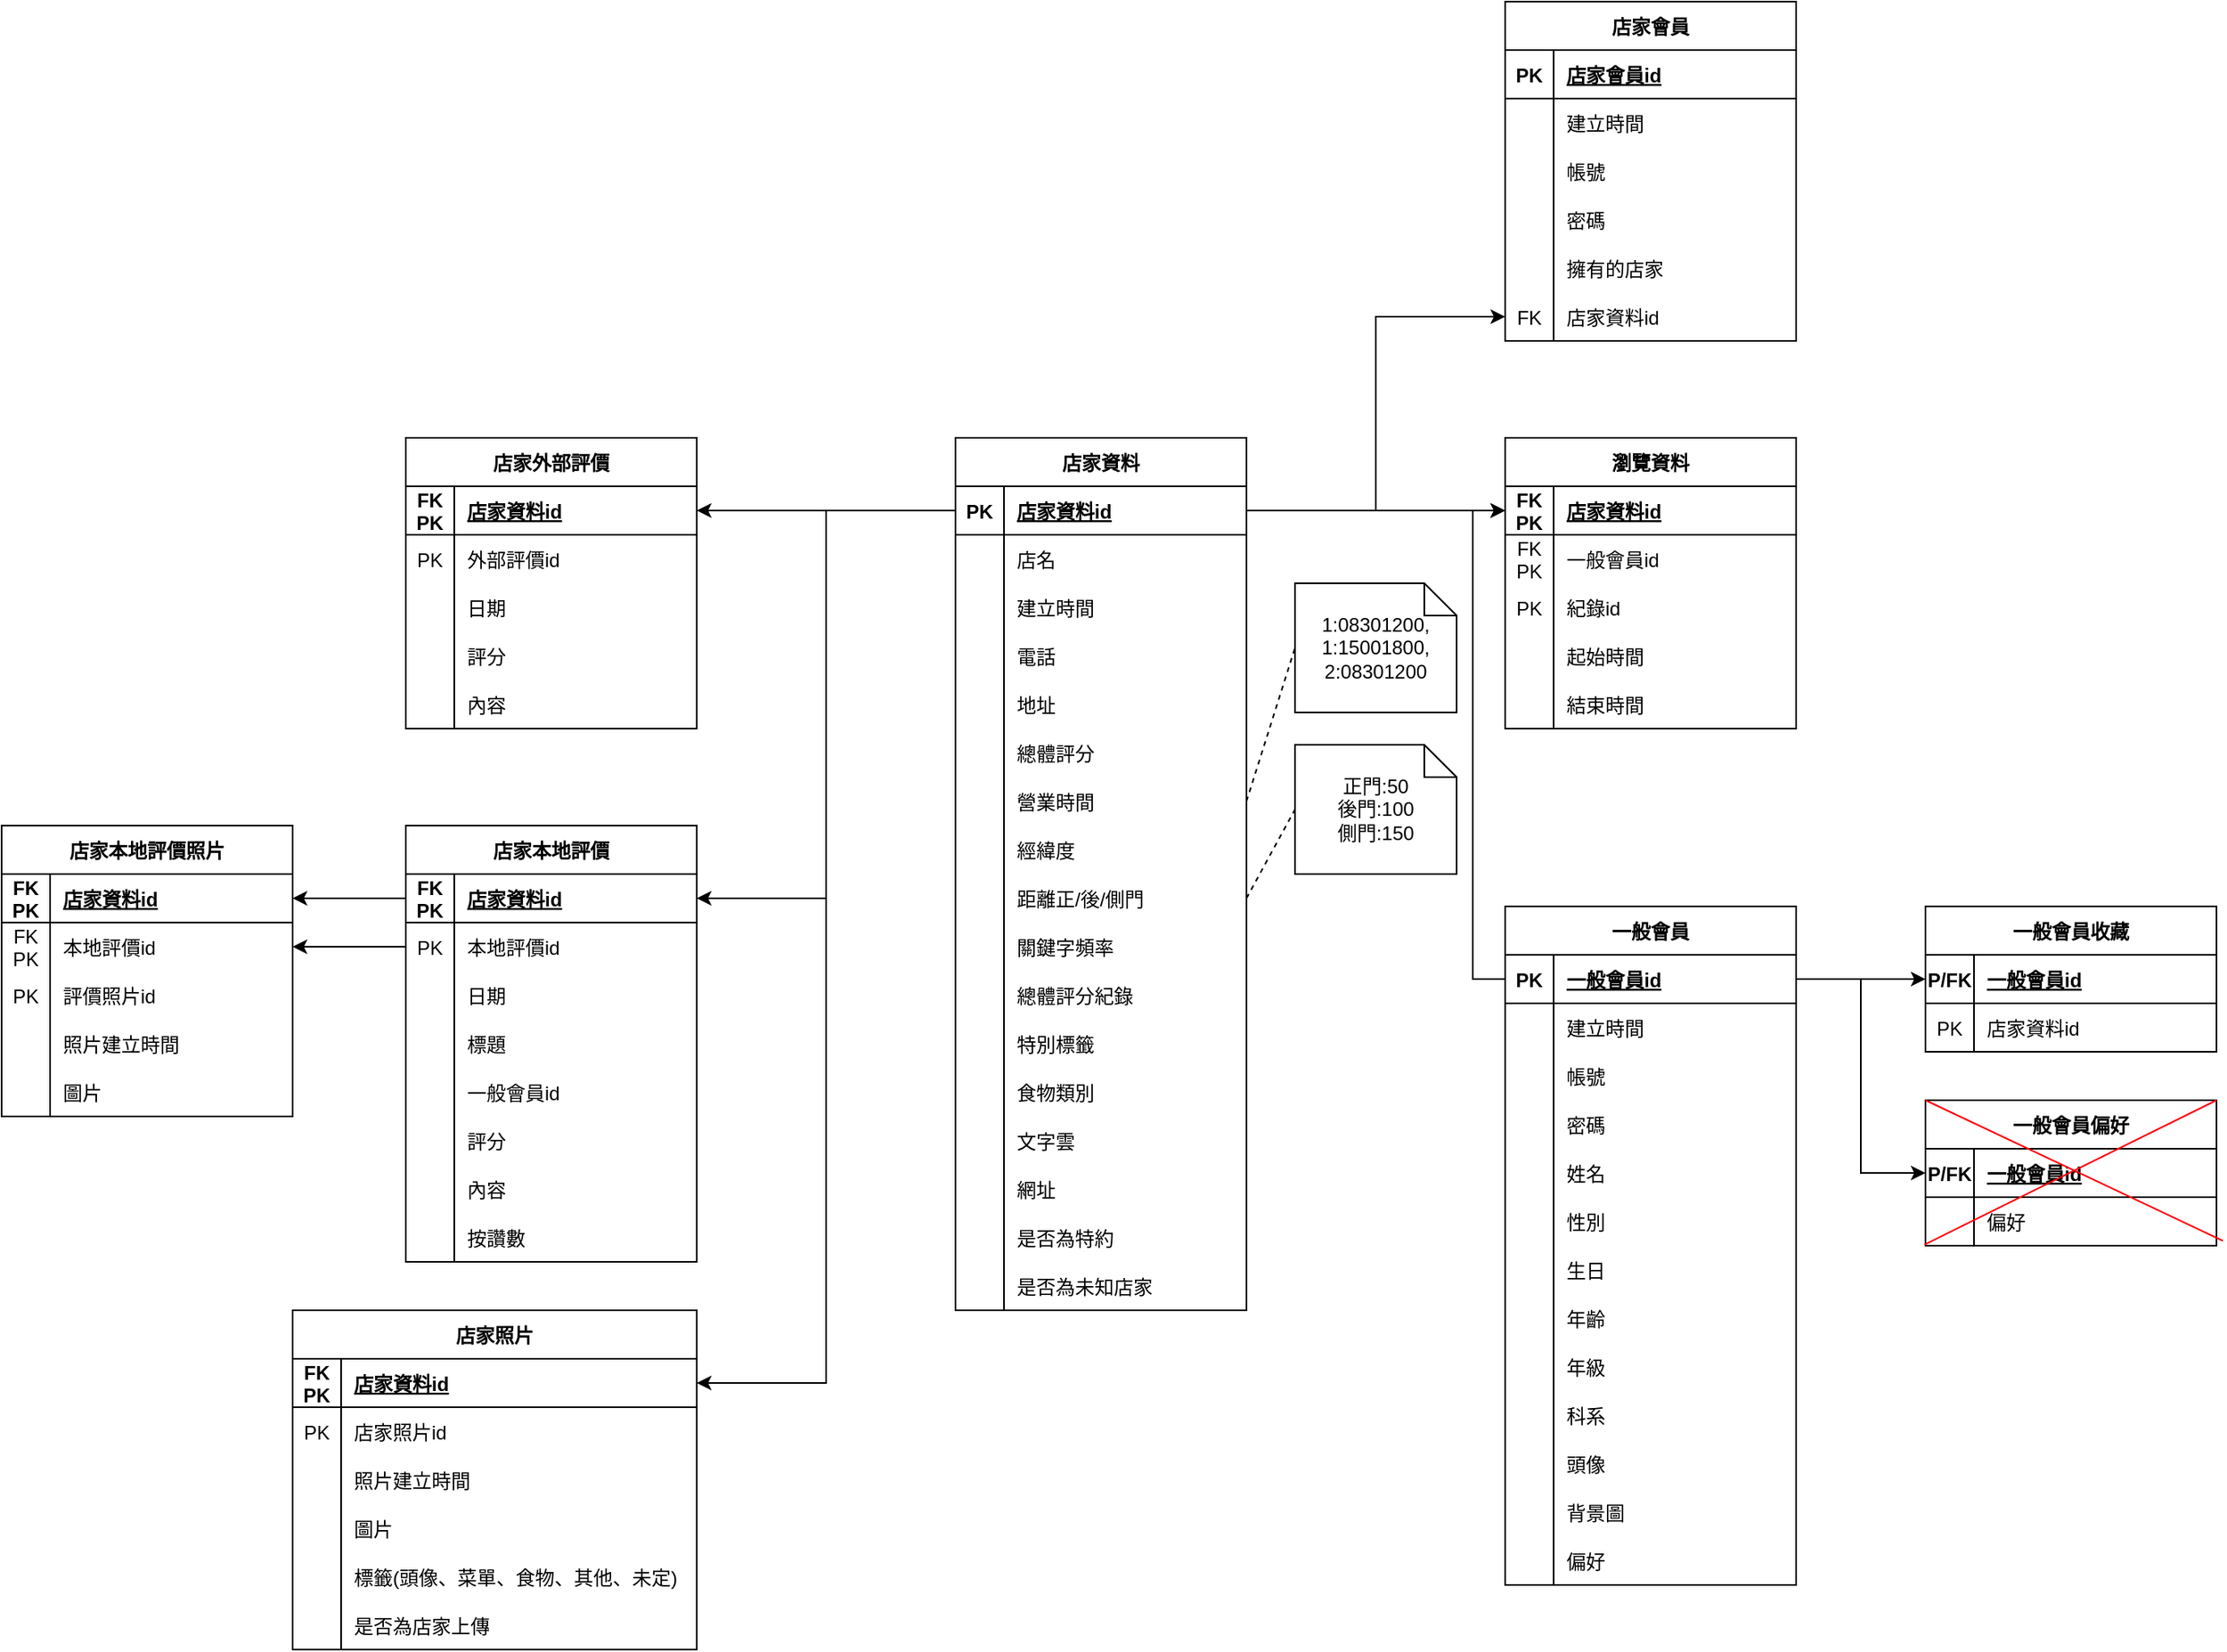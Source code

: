 <mxfile version="20.2.7" type="device"><diagram id="LOv_GDQ_2s_lYdF4IVSl" name="Page-1"><mxGraphModel dx="1038" dy="617" grid="1" gridSize="10" guides="1" tooltips="1" connect="1" arrows="1" fold="1" page="1" pageScale="1" pageWidth="3300" pageHeight="4681" math="0" shadow="0"><root><mxCell id="0"/><mxCell id="1" parent="0"/><mxCell id="1CT2WIdhqMA5WhNkU8mq-1" value="店家資料" style="shape=table;startSize=30;container=1;collapsible=1;childLayout=tableLayout;fixedRows=1;rowLines=0;fontStyle=1;align=center;resizeLast=1;" parent="1" vertex="1"><mxGeometry x="990" y="300" width="180" height="540" as="geometry"><mxRectangle x="190" y="140" width="70" height="30" as="alternateBounds"/></mxGeometry></mxCell><mxCell id="1CT2WIdhqMA5WhNkU8mq-2" value="" style="shape=tableRow;horizontal=0;startSize=0;swimlaneHead=0;swimlaneBody=0;fillColor=none;collapsible=0;dropTarget=0;points=[[0,0.5],[1,0.5]];portConstraint=eastwest;top=0;left=0;right=0;bottom=1;" parent="1CT2WIdhqMA5WhNkU8mq-1" vertex="1"><mxGeometry y="30" width="180" height="30" as="geometry"/></mxCell><mxCell id="1CT2WIdhqMA5WhNkU8mq-3" value="PK" style="shape=partialRectangle;connectable=0;fillColor=none;top=0;left=0;bottom=0;right=0;fontStyle=1;overflow=hidden;" parent="1CT2WIdhqMA5WhNkU8mq-2" vertex="1"><mxGeometry width="30" height="30" as="geometry"><mxRectangle width="30" height="30" as="alternateBounds"/></mxGeometry></mxCell><mxCell id="1CT2WIdhqMA5WhNkU8mq-4" value="店家資料id" style="shape=partialRectangle;connectable=0;fillColor=none;top=0;left=0;bottom=0;right=0;align=left;spacingLeft=6;fontStyle=5;overflow=hidden;" parent="1CT2WIdhqMA5WhNkU8mq-2" vertex="1"><mxGeometry x="30" width="150" height="30" as="geometry"><mxRectangle width="150" height="30" as="alternateBounds"/></mxGeometry></mxCell><mxCell id="1CT2WIdhqMA5WhNkU8mq-5" value="" style="shape=tableRow;horizontal=0;startSize=0;swimlaneHead=0;swimlaneBody=0;fillColor=none;collapsible=0;dropTarget=0;points=[[0,0.5],[1,0.5]];portConstraint=eastwest;top=0;left=0;right=0;bottom=0;" parent="1CT2WIdhqMA5WhNkU8mq-1" vertex="1"><mxGeometry y="60" width="180" height="30" as="geometry"/></mxCell><mxCell id="1CT2WIdhqMA5WhNkU8mq-6" value="" style="shape=partialRectangle;connectable=0;fillColor=none;top=0;left=0;bottom=0;right=0;editable=1;overflow=hidden;" parent="1CT2WIdhqMA5WhNkU8mq-5" vertex="1"><mxGeometry width="30" height="30" as="geometry"><mxRectangle width="30" height="30" as="alternateBounds"/></mxGeometry></mxCell><mxCell id="1CT2WIdhqMA5WhNkU8mq-7" value="店名" style="shape=partialRectangle;connectable=0;fillColor=none;top=0;left=0;bottom=0;right=0;align=left;spacingLeft=6;overflow=hidden;" parent="1CT2WIdhqMA5WhNkU8mq-5" vertex="1"><mxGeometry x="30" width="150" height="30" as="geometry"><mxRectangle width="150" height="30" as="alternateBounds"/></mxGeometry></mxCell><mxCell id="1CT2WIdhqMA5WhNkU8mq-8" value="" style="shape=tableRow;horizontal=0;startSize=0;swimlaneHead=0;swimlaneBody=0;fillColor=none;collapsible=0;dropTarget=0;points=[[0,0.5],[1,0.5]];portConstraint=eastwest;top=0;left=0;right=0;bottom=0;" parent="1CT2WIdhqMA5WhNkU8mq-1" vertex="1"><mxGeometry y="90" width="180" height="30" as="geometry"/></mxCell><mxCell id="1CT2WIdhqMA5WhNkU8mq-9" value="" style="shape=partialRectangle;connectable=0;fillColor=none;top=0;left=0;bottom=0;right=0;editable=1;overflow=hidden;" parent="1CT2WIdhqMA5WhNkU8mq-8" vertex="1"><mxGeometry width="30" height="30" as="geometry"><mxRectangle width="30" height="30" as="alternateBounds"/></mxGeometry></mxCell><mxCell id="1CT2WIdhqMA5WhNkU8mq-10" value="建立時間" style="shape=partialRectangle;connectable=0;fillColor=none;top=0;left=0;bottom=0;right=0;align=left;spacingLeft=6;overflow=hidden;" parent="1CT2WIdhqMA5WhNkU8mq-8" vertex="1"><mxGeometry x="30" width="150" height="30" as="geometry"><mxRectangle width="150" height="30" as="alternateBounds"/></mxGeometry></mxCell><mxCell id="1CT2WIdhqMA5WhNkU8mq-11" value="" style="shape=tableRow;horizontal=0;startSize=0;swimlaneHead=0;swimlaneBody=0;fillColor=none;collapsible=0;dropTarget=0;points=[[0,0.5],[1,0.5]];portConstraint=eastwest;top=0;left=0;right=0;bottom=0;" parent="1CT2WIdhqMA5WhNkU8mq-1" vertex="1"><mxGeometry y="120" width="180" height="30" as="geometry"/></mxCell><mxCell id="1CT2WIdhqMA5WhNkU8mq-12" value="" style="shape=partialRectangle;connectable=0;fillColor=none;top=0;left=0;bottom=0;right=0;editable=1;overflow=hidden;" parent="1CT2WIdhqMA5WhNkU8mq-11" vertex="1"><mxGeometry width="30" height="30" as="geometry"><mxRectangle width="30" height="30" as="alternateBounds"/></mxGeometry></mxCell><mxCell id="1CT2WIdhqMA5WhNkU8mq-13" value="電話" style="shape=partialRectangle;connectable=0;fillColor=none;top=0;left=0;bottom=0;right=0;align=left;spacingLeft=6;overflow=hidden;" parent="1CT2WIdhqMA5WhNkU8mq-11" vertex="1"><mxGeometry x="30" width="150" height="30" as="geometry"><mxRectangle width="150" height="30" as="alternateBounds"/></mxGeometry></mxCell><mxCell id="1CT2WIdhqMA5WhNkU8mq-18" value="" style="shape=tableRow;horizontal=0;startSize=0;swimlaneHead=0;swimlaneBody=0;fillColor=none;collapsible=0;dropTarget=0;points=[[0,0.5],[1,0.5]];portConstraint=eastwest;top=0;left=0;right=0;bottom=0;" parent="1CT2WIdhqMA5WhNkU8mq-1" vertex="1"><mxGeometry y="150" width="180" height="30" as="geometry"/></mxCell><mxCell id="1CT2WIdhqMA5WhNkU8mq-19" value="" style="shape=partialRectangle;connectable=0;fillColor=none;top=0;left=0;bottom=0;right=0;editable=1;overflow=hidden;" parent="1CT2WIdhqMA5WhNkU8mq-18" vertex="1"><mxGeometry width="30" height="30" as="geometry"><mxRectangle width="30" height="30" as="alternateBounds"/></mxGeometry></mxCell><mxCell id="1CT2WIdhqMA5WhNkU8mq-20" value="地址" style="shape=partialRectangle;connectable=0;fillColor=none;top=0;left=0;bottom=0;right=0;align=left;spacingLeft=6;overflow=hidden;" parent="1CT2WIdhqMA5WhNkU8mq-18" vertex="1"><mxGeometry x="30" width="150" height="30" as="geometry"><mxRectangle width="150" height="30" as="alternateBounds"/></mxGeometry></mxCell><mxCell id="1CT2WIdhqMA5WhNkU8mq-29" value="" style="shape=tableRow;horizontal=0;startSize=0;swimlaneHead=0;swimlaneBody=0;fillColor=none;collapsible=0;dropTarget=0;points=[[0,0.5],[1,0.5]];portConstraint=eastwest;top=0;left=0;right=0;bottom=0;" parent="1CT2WIdhqMA5WhNkU8mq-1" vertex="1"><mxGeometry y="180" width="180" height="30" as="geometry"/></mxCell><mxCell id="1CT2WIdhqMA5WhNkU8mq-30" value="" style="shape=partialRectangle;connectable=0;fillColor=none;top=0;left=0;bottom=0;right=0;editable=1;overflow=hidden;" parent="1CT2WIdhqMA5WhNkU8mq-29" vertex="1"><mxGeometry width="30" height="30" as="geometry"><mxRectangle width="30" height="30" as="alternateBounds"/></mxGeometry></mxCell><mxCell id="1CT2WIdhqMA5WhNkU8mq-31" value="總體評分" style="shape=partialRectangle;connectable=0;fillColor=none;top=0;left=0;bottom=0;right=0;align=left;spacingLeft=6;overflow=hidden;" parent="1CT2WIdhqMA5WhNkU8mq-29" vertex="1"><mxGeometry x="30" width="150" height="30" as="geometry"><mxRectangle width="150" height="30" as="alternateBounds"/></mxGeometry></mxCell><mxCell id="1CT2WIdhqMA5WhNkU8mq-35" value="" style="shape=tableRow;horizontal=0;startSize=0;swimlaneHead=0;swimlaneBody=0;fillColor=none;collapsible=0;dropTarget=0;points=[[0,0.5],[1,0.5]];portConstraint=eastwest;top=0;left=0;right=0;bottom=0;" parent="1CT2WIdhqMA5WhNkU8mq-1" vertex="1"><mxGeometry y="210" width="180" height="30" as="geometry"/></mxCell><mxCell id="1CT2WIdhqMA5WhNkU8mq-36" value="" style="shape=partialRectangle;connectable=0;fillColor=none;top=0;left=0;bottom=0;right=0;editable=1;overflow=hidden;" parent="1CT2WIdhqMA5WhNkU8mq-35" vertex="1"><mxGeometry width="30" height="30" as="geometry"><mxRectangle width="30" height="30" as="alternateBounds"/></mxGeometry></mxCell><mxCell id="1CT2WIdhqMA5WhNkU8mq-37" value="營業時間" style="shape=partialRectangle;connectable=0;fillColor=none;top=0;left=0;bottom=0;right=0;align=left;spacingLeft=6;overflow=hidden;" parent="1CT2WIdhqMA5WhNkU8mq-35" vertex="1"><mxGeometry x="30" width="150" height="30" as="geometry"><mxRectangle width="150" height="30" as="alternateBounds"/></mxGeometry></mxCell><mxCell id="SEOMZeUeEES-deMJuEVQ-4" value="" style="shape=tableRow;horizontal=0;startSize=0;swimlaneHead=0;swimlaneBody=0;fillColor=none;collapsible=0;dropTarget=0;points=[[0,0.5],[1,0.5]];portConstraint=eastwest;top=0;left=0;right=0;bottom=0;" vertex="1" parent="1CT2WIdhqMA5WhNkU8mq-1"><mxGeometry y="240" width="180" height="30" as="geometry"/></mxCell><mxCell id="SEOMZeUeEES-deMJuEVQ-5" value="" style="shape=partialRectangle;connectable=0;fillColor=none;top=0;left=0;bottom=0;right=0;editable=1;overflow=hidden;" vertex="1" parent="SEOMZeUeEES-deMJuEVQ-4"><mxGeometry width="30" height="30" as="geometry"><mxRectangle width="30" height="30" as="alternateBounds"/></mxGeometry></mxCell><mxCell id="SEOMZeUeEES-deMJuEVQ-6" value="經緯度" style="shape=partialRectangle;connectable=0;fillColor=none;top=0;left=0;bottom=0;right=0;align=left;spacingLeft=6;overflow=hidden;" vertex="1" parent="SEOMZeUeEES-deMJuEVQ-4"><mxGeometry x="30" width="150" height="30" as="geometry"><mxRectangle width="150" height="30" as="alternateBounds"/></mxGeometry></mxCell><mxCell id="1CT2WIdhqMA5WhNkU8mq-66" value="" style="shape=tableRow;horizontal=0;startSize=0;swimlaneHead=0;swimlaneBody=0;fillColor=none;collapsible=0;dropTarget=0;points=[[0,0.5],[1,0.5]];portConstraint=eastwest;top=0;left=0;right=0;bottom=0;" parent="1CT2WIdhqMA5WhNkU8mq-1" vertex="1"><mxGeometry y="270" width="180" height="30" as="geometry"/></mxCell><mxCell id="1CT2WIdhqMA5WhNkU8mq-67" value="" style="shape=partialRectangle;connectable=0;fillColor=none;top=0;left=0;bottom=0;right=0;editable=1;overflow=hidden;" parent="1CT2WIdhqMA5WhNkU8mq-66" vertex="1"><mxGeometry width="30" height="30" as="geometry"><mxRectangle width="30" height="30" as="alternateBounds"/></mxGeometry></mxCell><mxCell id="1CT2WIdhqMA5WhNkU8mq-68" value="距離正/後/側門" style="shape=partialRectangle;connectable=0;fillColor=none;top=0;left=0;bottom=0;right=0;align=left;spacingLeft=6;overflow=hidden;" parent="1CT2WIdhqMA5WhNkU8mq-66" vertex="1"><mxGeometry x="30" width="150" height="30" as="geometry"><mxRectangle width="150" height="30" as="alternateBounds"/></mxGeometry></mxCell><mxCell id="pcLqz5Joh0pDzXa-4ZIA-1" value="" style="shape=tableRow;horizontal=0;startSize=0;swimlaneHead=0;swimlaneBody=0;fillColor=none;collapsible=0;dropTarget=0;points=[[0,0.5],[1,0.5]];portConstraint=eastwest;top=0;left=0;right=0;bottom=0;" parent="1CT2WIdhqMA5WhNkU8mq-1" vertex="1"><mxGeometry y="300" width="180" height="30" as="geometry"/></mxCell><mxCell id="pcLqz5Joh0pDzXa-4ZIA-2" value="" style="shape=partialRectangle;connectable=0;fillColor=none;top=0;left=0;bottom=0;right=0;editable=1;overflow=hidden;" parent="pcLqz5Joh0pDzXa-4ZIA-1" vertex="1"><mxGeometry width="30" height="30" as="geometry"><mxRectangle width="30" height="30" as="alternateBounds"/></mxGeometry></mxCell><mxCell id="pcLqz5Joh0pDzXa-4ZIA-3" value="關鍵字頻率" style="shape=partialRectangle;connectable=0;fillColor=none;top=0;left=0;bottom=0;right=0;align=left;spacingLeft=6;overflow=hidden;" parent="pcLqz5Joh0pDzXa-4ZIA-1" vertex="1"><mxGeometry x="30" width="150" height="30" as="geometry"><mxRectangle width="150" height="30" as="alternateBounds"/></mxGeometry></mxCell><mxCell id="pcLqz5Joh0pDzXa-4ZIA-4" value="" style="shape=tableRow;horizontal=0;startSize=0;swimlaneHead=0;swimlaneBody=0;fillColor=none;collapsible=0;dropTarget=0;points=[[0,0.5],[1,0.5]];portConstraint=eastwest;top=0;left=0;right=0;bottom=0;" parent="1CT2WIdhqMA5WhNkU8mq-1" vertex="1"><mxGeometry y="330" width="180" height="30" as="geometry"/></mxCell><mxCell id="pcLqz5Joh0pDzXa-4ZIA-5" value="" style="shape=partialRectangle;connectable=0;fillColor=none;top=0;left=0;bottom=0;right=0;editable=1;overflow=hidden;" parent="pcLqz5Joh0pDzXa-4ZIA-4" vertex="1"><mxGeometry width="30" height="30" as="geometry"><mxRectangle width="30" height="30" as="alternateBounds"/></mxGeometry></mxCell><mxCell id="pcLqz5Joh0pDzXa-4ZIA-6" value="總體評分紀錄" style="shape=partialRectangle;connectable=0;fillColor=none;top=0;left=0;bottom=0;right=0;align=left;spacingLeft=6;overflow=hidden;" parent="pcLqz5Joh0pDzXa-4ZIA-4" vertex="1"><mxGeometry x="30" width="150" height="30" as="geometry"><mxRectangle width="150" height="30" as="alternateBounds"/></mxGeometry></mxCell><mxCell id="1CT2WIdhqMA5WhNkU8mq-81" value="" style="shape=tableRow;horizontal=0;startSize=0;swimlaneHead=0;swimlaneBody=0;fillColor=none;collapsible=0;dropTarget=0;points=[[0,0.5],[1,0.5]];portConstraint=eastwest;top=0;left=0;right=0;bottom=0;" parent="1CT2WIdhqMA5WhNkU8mq-1" vertex="1"><mxGeometry y="360" width="180" height="30" as="geometry"/></mxCell><mxCell id="1CT2WIdhqMA5WhNkU8mq-82" value="" style="shape=partialRectangle;connectable=0;fillColor=none;top=0;left=0;bottom=0;right=0;editable=1;overflow=hidden;" parent="1CT2WIdhqMA5WhNkU8mq-81" vertex="1"><mxGeometry width="30" height="30" as="geometry"><mxRectangle width="30" height="30" as="alternateBounds"/></mxGeometry></mxCell><mxCell id="1CT2WIdhqMA5WhNkU8mq-83" value="特別標籤" style="shape=partialRectangle;connectable=0;fillColor=none;top=0;left=0;bottom=0;right=0;align=left;spacingLeft=6;overflow=hidden;" parent="1CT2WIdhqMA5WhNkU8mq-81" vertex="1"><mxGeometry x="30" width="150" height="30" as="geometry"><mxRectangle width="150" height="30" as="alternateBounds"/></mxGeometry></mxCell><mxCell id="wLXiVnbO5JeLi5ywBARK-1" value="" style="shape=tableRow;horizontal=0;startSize=0;swimlaneHead=0;swimlaneBody=0;fillColor=none;collapsible=0;dropTarget=0;points=[[0,0.5],[1,0.5]];portConstraint=eastwest;top=0;left=0;right=0;bottom=0;" parent="1CT2WIdhqMA5WhNkU8mq-1" vertex="1"><mxGeometry y="390" width="180" height="30" as="geometry"/></mxCell><mxCell id="wLXiVnbO5JeLi5ywBARK-2" value="" style="shape=partialRectangle;connectable=0;fillColor=none;top=0;left=0;bottom=0;right=0;editable=1;overflow=hidden;" parent="wLXiVnbO5JeLi5ywBARK-1" vertex="1"><mxGeometry width="30" height="30" as="geometry"><mxRectangle width="30" height="30" as="alternateBounds"/></mxGeometry></mxCell><mxCell id="wLXiVnbO5JeLi5ywBARK-3" value="食物類別" style="shape=partialRectangle;connectable=0;fillColor=none;top=0;left=0;bottom=0;right=0;align=left;spacingLeft=6;overflow=hidden;" parent="wLXiVnbO5JeLi5ywBARK-1" vertex="1"><mxGeometry x="30" width="150" height="30" as="geometry"><mxRectangle width="150" height="30" as="alternateBounds"/></mxGeometry></mxCell><mxCell id="1CT2WIdhqMA5WhNkU8mq-84" value="" style="shape=tableRow;horizontal=0;startSize=0;swimlaneHead=0;swimlaneBody=0;fillColor=none;collapsible=0;dropTarget=0;points=[[0,0.5],[1,0.5]];portConstraint=eastwest;top=0;left=0;right=0;bottom=0;" parent="1CT2WIdhqMA5WhNkU8mq-1" vertex="1"><mxGeometry y="420" width="180" height="30" as="geometry"/></mxCell><mxCell id="1CT2WIdhqMA5WhNkU8mq-85" value="" style="shape=partialRectangle;connectable=0;fillColor=none;top=0;left=0;bottom=0;right=0;editable=1;overflow=hidden;" parent="1CT2WIdhqMA5WhNkU8mq-84" vertex="1"><mxGeometry width="30" height="30" as="geometry"><mxRectangle width="30" height="30" as="alternateBounds"/></mxGeometry></mxCell><mxCell id="1CT2WIdhqMA5WhNkU8mq-86" value="文字雲" style="shape=partialRectangle;connectable=0;fillColor=none;top=0;left=0;bottom=0;right=0;align=left;spacingLeft=6;overflow=hidden;" parent="1CT2WIdhqMA5WhNkU8mq-84" vertex="1"><mxGeometry x="30" width="150" height="30" as="geometry"><mxRectangle width="150" height="30" as="alternateBounds"/></mxGeometry></mxCell><mxCell id="1CT2WIdhqMA5WhNkU8mq-87" value="" style="shape=tableRow;horizontal=0;startSize=0;swimlaneHead=0;swimlaneBody=0;fillColor=none;collapsible=0;dropTarget=0;points=[[0,0.5],[1,0.5]];portConstraint=eastwest;top=0;left=0;right=0;bottom=0;" parent="1CT2WIdhqMA5WhNkU8mq-1" vertex="1"><mxGeometry y="450" width="180" height="30" as="geometry"/></mxCell><mxCell id="1CT2WIdhqMA5WhNkU8mq-88" value="" style="shape=partialRectangle;connectable=0;fillColor=none;top=0;left=0;bottom=0;right=0;editable=1;overflow=hidden;" parent="1CT2WIdhqMA5WhNkU8mq-87" vertex="1"><mxGeometry width="30" height="30" as="geometry"><mxRectangle width="30" height="30" as="alternateBounds"/></mxGeometry></mxCell><mxCell id="1CT2WIdhqMA5WhNkU8mq-89" value="網址" style="shape=partialRectangle;connectable=0;fillColor=none;top=0;left=0;bottom=0;right=0;align=left;spacingLeft=6;overflow=hidden;" parent="1CT2WIdhqMA5WhNkU8mq-87" vertex="1"><mxGeometry x="30" width="150" height="30" as="geometry"><mxRectangle width="150" height="30" as="alternateBounds"/></mxGeometry></mxCell><mxCell id="1CT2WIdhqMA5WhNkU8mq-90" value="" style="shape=tableRow;horizontal=0;startSize=0;swimlaneHead=0;swimlaneBody=0;fillColor=none;collapsible=0;dropTarget=0;points=[[0,0.5],[1,0.5]];portConstraint=eastwest;top=0;left=0;right=0;bottom=0;" parent="1CT2WIdhqMA5WhNkU8mq-1" vertex="1"><mxGeometry y="480" width="180" height="30" as="geometry"/></mxCell><mxCell id="1CT2WIdhqMA5WhNkU8mq-91" value="" style="shape=partialRectangle;connectable=0;fillColor=none;top=0;left=0;bottom=0;right=0;editable=1;overflow=hidden;" parent="1CT2WIdhqMA5WhNkU8mq-90" vertex="1"><mxGeometry width="30" height="30" as="geometry"><mxRectangle width="30" height="30" as="alternateBounds"/></mxGeometry></mxCell><mxCell id="1CT2WIdhqMA5WhNkU8mq-92" value="是否為特約" style="shape=partialRectangle;connectable=0;fillColor=none;top=0;left=0;bottom=0;right=0;align=left;spacingLeft=6;overflow=hidden;" parent="1CT2WIdhqMA5WhNkU8mq-90" vertex="1"><mxGeometry x="30" width="150" height="30" as="geometry"><mxRectangle width="150" height="30" as="alternateBounds"/></mxGeometry></mxCell><mxCell id="3LQ8Bdd6sYQnvX9mm28m-29" value="" style="shape=tableRow;horizontal=0;startSize=0;swimlaneHead=0;swimlaneBody=0;fillColor=none;collapsible=0;dropTarget=0;points=[[0,0.5],[1,0.5]];portConstraint=eastwest;top=0;left=0;right=0;bottom=0;" parent="1CT2WIdhqMA5WhNkU8mq-1" vertex="1"><mxGeometry y="510" width="180" height="30" as="geometry"/></mxCell><mxCell id="3LQ8Bdd6sYQnvX9mm28m-30" value="" style="shape=partialRectangle;connectable=0;fillColor=none;top=0;left=0;bottom=0;right=0;editable=1;overflow=hidden;" parent="3LQ8Bdd6sYQnvX9mm28m-29" vertex="1"><mxGeometry width="30" height="30" as="geometry"><mxRectangle width="30" height="30" as="alternateBounds"/></mxGeometry></mxCell><mxCell id="3LQ8Bdd6sYQnvX9mm28m-31" value="是否為未知店家" style="shape=partialRectangle;connectable=0;fillColor=none;top=0;left=0;bottom=0;right=0;align=left;spacingLeft=6;overflow=hidden;" parent="3LQ8Bdd6sYQnvX9mm28m-29" vertex="1"><mxGeometry x="30" width="150" height="30" as="geometry"><mxRectangle width="150" height="30" as="alternateBounds"/></mxGeometry></mxCell><mxCell id="1CT2WIdhqMA5WhNkU8mq-114" value="一般會員" style="shape=table;startSize=30;container=1;collapsible=1;childLayout=tableLayout;fixedRows=1;rowLines=0;fontStyle=1;align=center;resizeLast=1;" parent="1" vertex="1"><mxGeometry x="1330" y="590" width="180" height="420" as="geometry"><mxRectangle x="190" y="140" width="70" height="30" as="alternateBounds"/></mxGeometry></mxCell><mxCell id="1CT2WIdhqMA5WhNkU8mq-115" value="" style="shape=tableRow;horizontal=0;startSize=0;swimlaneHead=0;swimlaneBody=0;fillColor=none;collapsible=0;dropTarget=0;points=[[0,0.5],[1,0.5]];portConstraint=eastwest;top=0;left=0;right=0;bottom=1;" parent="1CT2WIdhqMA5WhNkU8mq-114" vertex="1"><mxGeometry y="30" width="180" height="30" as="geometry"/></mxCell><mxCell id="1CT2WIdhqMA5WhNkU8mq-116" value="PK" style="shape=partialRectangle;connectable=0;fillColor=none;top=0;left=0;bottom=0;right=0;fontStyle=1;overflow=hidden;" parent="1CT2WIdhqMA5WhNkU8mq-115" vertex="1"><mxGeometry width="30" height="30" as="geometry"><mxRectangle width="30" height="30" as="alternateBounds"/></mxGeometry></mxCell><mxCell id="1CT2WIdhqMA5WhNkU8mq-117" value="一般會員id" style="shape=partialRectangle;connectable=0;fillColor=none;top=0;left=0;bottom=0;right=0;align=left;spacingLeft=6;fontStyle=5;overflow=hidden;" parent="1CT2WIdhqMA5WhNkU8mq-115" vertex="1"><mxGeometry x="30" width="150" height="30" as="geometry"><mxRectangle width="150" height="30" as="alternateBounds"/></mxGeometry></mxCell><mxCell id="1CT2WIdhqMA5WhNkU8mq-121" value="" style="shape=tableRow;horizontal=0;startSize=0;swimlaneHead=0;swimlaneBody=0;fillColor=none;collapsible=0;dropTarget=0;points=[[0,0.5],[1,0.5]];portConstraint=eastwest;top=0;left=0;right=0;bottom=0;" parent="1CT2WIdhqMA5WhNkU8mq-114" vertex="1"><mxGeometry y="60" width="180" height="30" as="geometry"/></mxCell><mxCell id="1CT2WIdhqMA5WhNkU8mq-122" value="" style="shape=partialRectangle;connectable=0;fillColor=none;top=0;left=0;bottom=0;right=0;editable=1;overflow=hidden;" parent="1CT2WIdhqMA5WhNkU8mq-121" vertex="1"><mxGeometry width="30" height="30" as="geometry"><mxRectangle width="30" height="30" as="alternateBounds"/></mxGeometry></mxCell><mxCell id="1CT2WIdhqMA5WhNkU8mq-123" value="建立時間" style="shape=partialRectangle;connectable=0;fillColor=none;top=0;left=0;bottom=0;right=0;align=left;spacingLeft=6;overflow=hidden;" parent="1CT2WIdhqMA5WhNkU8mq-121" vertex="1"><mxGeometry x="30" width="150" height="30" as="geometry"><mxRectangle width="150" height="30" as="alternateBounds"/></mxGeometry></mxCell><mxCell id="1CT2WIdhqMA5WhNkU8mq-118" value="" style="shape=tableRow;horizontal=0;startSize=0;swimlaneHead=0;swimlaneBody=0;fillColor=none;collapsible=0;dropTarget=0;points=[[0,0.5],[1,0.5]];portConstraint=eastwest;top=0;left=0;right=0;bottom=0;" parent="1CT2WIdhqMA5WhNkU8mq-114" vertex="1"><mxGeometry y="90" width="180" height="30" as="geometry"/></mxCell><mxCell id="1CT2WIdhqMA5WhNkU8mq-119" value="" style="shape=partialRectangle;connectable=0;fillColor=none;top=0;left=0;bottom=0;right=0;editable=1;overflow=hidden;" parent="1CT2WIdhqMA5WhNkU8mq-118" vertex="1"><mxGeometry width="30" height="30" as="geometry"><mxRectangle width="30" height="30" as="alternateBounds"/></mxGeometry></mxCell><mxCell id="1CT2WIdhqMA5WhNkU8mq-120" value="帳號" style="shape=partialRectangle;connectable=0;fillColor=none;top=0;left=0;bottom=0;right=0;align=left;spacingLeft=6;overflow=hidden;" parent="1CT2WIdhqMA5WhNkU8mq-118" vertex="1"><mxGeometry x="30" width="150" height="30" as="geometry"><mxRectangle width="150" height="30" as="alternateBounds"/></mxGeometry></mxCell><mxCell id="1CT2WIdhqMA5WhNkU8mq-124" value="" style="shape=tableRow;horizontal=0;startSize=0;swimlaneHead=0;swimlaneBody=0;fillColor=none;collapsible=0;dropTarget=0;points=[[0,0.5],[1,0.5]];portConstraint=eastwest;top=0;left=0;right=0;bottom=0;" parent="1CT2WIdhqMA5WhNkU8mq-114" vertex="1"><mxGeometry y="120" width="180" height="30" as="geometry"/></mxCell><mxCell id="1CT2WIdhqMA5WhNkU8mq-125" value="" style="shape=partialRectangle;connectable=0;fillColor=none;top=0;left=0;bottom=0;right=0;editable=1;overflow=hidden;" parent="1CT2WIdhqMA5WhNkU8mq-124" vertex="1"><mxGeometry width="30" height="30" as="geometry"><mxRectangle width="30" height="30" as="alternateBounds"/></mxGeometry></mxCell><mxCell id="1CT2WIdhqMA5WhNkU8mq-126" value="密碼" style="shape=partialRectangle;connectable=0;fillColor=none;top=0;left=0;bottom=0;right=0;align=left;spacingLeft=6;overflow=hidden;" parent="1CT2WIdhqMA5WhNkU8mq-124" vertex="1"><mxGeometry x="30" width="150" height="30" as="geometry"><mxRectangle width="150" height="30" as="alternateBounds"/></mxGeometry></mxCell><mxCell id="Wtcis3sOVZt0nIcminaA-10" value="" style="shape=tableRow;horizontal=0;startSize=0;swimlaneHead=0;swimlaneBody=0;fillColor=none;collapsible=0;dropTarget=0;points=[[0,0.5],[1,0.5]];portConstraint=eastwest;top=0;left=0;right=0;bottom=0;" parent="1CT2WIdhqMA5WhNkU8mq-114" vertex="1"><mxGeometry y="150" width="180" height="30" as="geometry"/></mxCell><mxCell id="Wtcis3sOVZt0nIcminaA-11" value="" style="shape=partialRectangle;connectable=0;fillColor=none;top=0;left=0;bottom=0;right=0;editable=1;overflow=hidden;" parent="Wtcis3sOVZt0nIcminaA-10" vertex="1"><mxGeometry width="30" height="30" as="geometry"><mxRectangle width="30" height="30" as="alternateBounds"/></mxGeometry></mxCell><mxCell id="Wtcis3sOVZt0nIcminaA-12" value="姓名" style="shape=partialRectangle;connectable=0;fillColor=none;top=0;left=0;bottom=0;right=0;align=left;spacingLeft=6;overflow=hidden;" parent="Wtcis3sOVZt0nIcminaA-10" vertex="1"><mxGeometry x="30" width="150" height="30" as="geometry"><mxRectangle width="150" height="30" as="alternateBounds"/></mxGeometry></mxCell><mxCell id="1CT2WIdhqMA5WhNkU8mq-127" value="" style="shape=tableRow;horizontal=0;startSize=0;swimlaneHead=0;swimlaneBody=0;fillColor=none;collapsible=0;dropTarget=0;points=[[0,0.5],[1,0.5]];portConstraint=eastwest;top=0;left=0;right=0;bottom=0;" parent="1CT2WIdhqMA5WhNkU8mq-114" vertex="1"><mxGeometry y="180" width="180" height="30" as="geometry"/></mxCell><mxCell id="1CT2WIdhqMA5WhNkU8mq-128" value="" style="shape=partialRectangle;connectable=0;fillColor=none;top=0;left=0;bottom=0;right=0;editable=1;overflow=hidden;" parent="1CT2WIdhqMA5WhNkU8mq-127" vertex="1"><mxGeometry width="30" height="30" as="geometry"><mxRectangle width="30" height="30" as="alternateBounds"/></mxGeometry></mxCell><mxCell id="1CT2WIdhqMA5WhNkU8mq-129" value="性別" style="shape=partialRectangle;connectable=0;fillColor=none;top=0;left=0;bottom=0;right=0;align=left;spacingLeft=6;overflow=hidden;" parent="1CT2WIdhqMA5WhNkU8mq-127" vertex="1"><mxGeometry x="30" width="150" height="30" as="geometry"><mxRectangle width="150" height="30" as="alternateBounds"/></mxGeometry></mxCell><mxCell id="1CT2WIdhqMA5WhNkU8mq-130" value="" style="shape=tableRow;horizontal=0;startSize=0;swimlaneHead=0;swimlaneBody=0;fillColor=none;collapsible=0;dropTarget=0;points=[[0,0.5],[1,0.5]];portConstraint=eastwest;top=0;left=0;right=0;bottom=0;" parent="1CT2WIdhqMA5WhNkU8mq-114" vertex="1"><mxGeometry y="210" width="180" height="30" as="geometry"/></mxCell><mxCell id="1CT2WIdhqMA5WhNkU8mq-131" value="" style="shape=partialRectangle;connectable=0;fillColor=none;top=0;left=0;bottom=0;right=0;editable=1;overflow=hidden;" parent="1CT2WIdhqMA5WhNkU8mq-130" vertex="1"><mxGeometry width="30" height="30" as="geometry"><mxRectangle width="30" height="30" as="alternateBounds"/></mxGeometry></mxCell><mxCell id="1CT2WIdhqMA5WhNkU8mq-132" value="生日" style="shape=partialRectangle;connectable=0;fillColor=none;top=0;left=0;bottom=0;right=0;align=left;spacingLeft=6;overflow=hidden;" parent="1CT2WIdhqMA5WhNkU8mq-130" vertex="1"><mxGeometry x="30" width="150" height="30" as="geometry"><mxRectangle width="150" height="30" as="alternateBounds"/></mxGeometry></mxCell><mxCell id="1CT2WIdhqMA5WhNkU8mq-326" value="" style="shape=tableRow;horizontal=0;startSize=0;swimlaneHead=0;swimlaneBody=0;fillColor=none;collapsible=0;dropTarget=0;points=[[0,0.5],[1,0.5]];portConstraint=eastwest;top=0;left=0;right=0;bottom=0;" parent="1CT2WIdhqMA5WhNkU8mq-114" vertex="1"><mxGeometry y="240" width="180" height="30" as="geometry"/></mxCell><mxCell id="1CT2WIdhqMA5WhNkU8mq-327" value="" style="shape=partialRectangle;connectable=0;fillColor=none;top=0;left=0;bottom=0;right=0;editable=1;overflow=hidden;" parent="1CT2WIdhqMA5WhNkU8mq-326" vertex="1"><mxGeometry width="30" height="30" as="geometry"><mxRectangle width="30" height="30" as="alternateBounds"/></mxGeometry></mxCell><mxCell id="1CT2WIdhqMA5WhNkU8mq-328" value="年齡" style="shape=partialRectangle;connectable=0;fillColor=none;top=0;left=0;bottom=0;right=0;align=left;spacingLeft=6;overflow=hidden;" parent="1CT2WIdhqMA5WhNkU8mq-326" vertex="1"><mxGeometry x="30" width="150" height="30" as="geometry"><mxRectangle width="150" height="30" as="alternateBounds"/></mxGeometry></mxCell><mxCell id="1CT2WIdhqMA5WhNkU8mq-133" value="" style="shape=tableRow;horizontal=0;startSize=0;swimlaneHead=0;swimlaneBody=0;fillColor=none;collapsible=0;dropTarget=0;points=[[0,0.5],[1,0.5]];portConstraint=eastwest;top=0;left=0;right=0;bottom=0;" parent="1CT2WIdhqMA5WhNkU8mq-114" vertex="1"><mxGeometry y="270" width="180" height="30" as="geometry"/></mxCell><mxCell id="1CT2WIdhqMA5WhNkU8mq-134" value="" style="shape=partialRectangle;connectable=0;fillColor=none;top=0;left=0;bottom=0;right=0;editable=1;overflow=hidden;" parent="1CT2WIdhqMA5WhNkU8mq-133" vertex="1"><mxGeometry width="30" height="30" as="geometry"><mxRectangle width="30" height="30" as="alternateBounds"/></mxGeometry></mxCell><mxCell id="1CT2WIdhqMA5WhNkU8mq-135" value="年級" style="shape=partialRectangle;connectable=0;fillColor=none;top=0;left=0;bottom=0;right=0;align=left;spacingLeft=6;overflow=hidden;" parent="1CT2WIdhqMA5WhNkU8mq-133" vertex="1"><mxGeometry x="30" width="150" height="30" as="geometry"><mxRectangle width="150" height="30" as="alternateBounds"/></mxGeometry></mxCell><mxCell id="1CT2WIdhqMA5WhNkU8mq-136" value="" style="shape=tableRow;horizontal=0;startSize=0;swimlaneHead=0;swimlaneBody=0;fillColor=none;collapsible=0;dropTarget=0;points=[[0,0.5],[1,0.5]];portConstraint=eastwest;top=0;left=0;right=0;bottom=0;" parent="1CT2WIdhqMA5WhNkU8mq-114" vertex="1"><mxGeometry y="300" width="180" height="30" as="geometry"/></mxCell><mxCell id="1CT2WIdhqMA5WhNkU8mq-137" value="" style="shape=partialRectangle;connectable=0;fillColor=none;top=0;left=0;bottom=0;right=0;editable=1;overflow=hidden;" parent="1CT2WIdhqMA5WhNkU8mq-136" vertex="1"><mxGeometry width="30" height="30" as="geometry"><mxRectangle width="30" height="30" as="alternateBounds"/></mxGeometry></mxCell><mxCell id="1CT2WIdhqMA5WhNkU8mq-138" value="科系" style="shape=partialRectangle;connectable=0;fillColor=none;top=0;left=0;bottom=0;right=0;align=left;spacingLeft=6;overflow=hidden;" parent="1CT2WIdhqMA5WhNkU8mq-136" vertex="1"><mxGeometry x="30" width="150" height="30" as="geometry"><mxRectangle width="150" height="30" as="alternateBounds"/></mxGeometry></mxCell><mxCell id="1CT2WIdhqMA5WhNkU8mq-139" value="" style="shape=tableRow;horizontal=0;startSize=0;swimlaneHead=0;swimlaneBody=0;fillColor=none;collapsible=0;dropTarget=0;points=[[0,0.5],[1,0.5]];portConstraint=eastwest;top=0;left=0;right=0;bottom=0;" parent="1CT2WIdhqMA5WhNkU8mq-114" vertex="1"><mxGeometry y="330" width="180" height="30" as="geometry"/></mxCell><mxCell id="1CT2WIdhqMA5WhNkU8mq-140" value="" style="shape=partialRectangle;connectable=0;fillColor=none;top=0;left=0;bottom=0;right=0;editable=1;overflow=hidden;" parent="1CT2WIdhqMA5WhNkU8mq-139" vertex="1"><mxGeometry width="30" height="30" as="geometry"><mxRectangle width="30" height="30" as="alternateBounds"/></mxGeometry></mxCell><mxCell id="1CT2WIdhqMA5WhNkU8mq-141" value="頭像" style="shape=partialRectangle;connectable=0;fillColor=none;top=0;left=0;bottom=0;right=0;align=left;spacingLeft=6;overflow=hidden;" parent="1CT2WIdhqMA5WhNkU8mq-139" vertex="1"><mxGeometry x="30" width="150" height="30" as="geometry"><mxRectangle width="150" height="30" as="alternateBounds"/></mxGeometry></mxCell><mxCell id="1CT2WIdhqMA5WhNkU8mq-142" value="" style="shape=tableRow;horizontal=0;startSize=0;swimlaneHead=0;swimlaneBody=0;fillColor=none;collapsible=0;dropTarget=0;points=[[0,0.5],[1,0.5]];portConstraint=eastwest;top=0;left=0;right=0;bottom=0;" parent="1CT2WIdhqMA5WhNkU8mq-114" vertex="1"><mxGeometry y="360" width="180" height="30" as="geometry"/></mxCell><mxCell id="1CT2WIdhqMA5WhNkU8mq-143" value="" style="shape=partialRectangle;connectable=0;fillColor=none;top=0;left=0;bottom=0;right=0;editable=1;overflow=hidden;" parent="1CT2WIdhqMA5WhNkU8mq-142" vertex="1"><mxGeometry width="30" height="30" as="geometry"><mxRectangle width="30" height="30" as="alternateBounds"/></mxGeometry></mxCell><mxCell id="1CT2WIdhqMA5WhNkU8mq-144" value="背景圖" style="shape=partialRectangle;connectable=0;fillColor=none;top=0;left=0;bottom=0;right=0;align=left;spacingLeft=6;overflow=hidden;" parent="1CT2WIdhqMA5WhNkU8mq-142" vertex="1"><mxGeometry x="30" width="150" height="30" as="geometry"><mxRectangle width="150" height="30" as="alternateBounds"/></mxGeometry></mxCell><mxCell id="tmT1gpeHW_s30baj3ypR-39" value="" style="shape=tableRow;horizontal=0;startSize=0;swimlaneHead=0;swimlaneBody=0;fillColor=none;collapsible=0;dropTarget=0;points=[[0,0.5],[1,0.5]];portConstraint=eastwest;top=0;left=0;right=0;bottom=0;" parent="1CT2WIdhqMA5WhNkU8mq-114" vertex="1"><mxGeometry y="390" width="180" height="30" as="geometry"/></mxCell><mxCell id="tmT1gpeHW_s30baj3ypR-40" value="" style="shape=partialRectangle;connectable=0;fillColor=none;top=0;left=0;bottom=0;right=0;editable=1;overflow=hidden;" parent="tmT1gpeHW_s30baj3ypR-39" vertex="1"><mxGeometry width="30" height="30" as="geometry"><mxRectangle width="30" height="30" as="alternateBounds"/></mxGeometry></mxCell><mxCell id="tmT1gpeHW_s30baj3ypR-41" value="偏好" style="shape=partialRectangle;connectable=0;fillColor=none;top=0;left=0;bottom=0;right=0;align=left;spacingLeft=6;overflow=hidden;" parent="tmT1gpeHW_s30baj3ypR-39" vertex="1"><mxGeometry x="30" width="150" height="30" as="geometry"><mxRectangle width="150" height="30" as="alternateBounds"/></mxGeometry></mxCell><mxCell id="1CT2WIdhqMA5WhNkU8mq-169" value="店家會員" style="shape=table;startSize=30;container=1;collapsible=1;childLayout=tableLayout;fixedRows=1;rowLines=0;fontStyle=1;align=center;resizeLast=1;" parent="1" vertex="1"><mxGeometry x="1330" y="30" width="180" height="210" as="geometry"><mxRectangle x="190" y="140" width="70" height="30" as="alternateBounds"/></mxGeometry></mxCell><mxCell id="1CT2WIdhqMA5WhNkU8mq-170" value="" style="shape=tableRow;horizontal=0;startSize=0;swimlaneHead=0;swimlaneBody=0;fillColor=none;collapsible=0;dropTarget=0;points=[[0,0.5],[1,0.5]];portConstraint=eastwest;top=0;left=0;right=0;bottom=1;" parent="1CT2WIdhqMA5WhNkU8mq-169" vertex="1"><mxGeometry y="30" width="180" height="30" as="geometry"/></mxCell><mxCell id="1CT2WIdhqMA5WhNkU8mq-171" value="PK" style="shape=partialRectangle;connectable=0;fillColor=none;top=0;left=0;bottom=0;right=0;fontStyle=1;overflow=hidden;" parent="1CT2WIdhqMA5WhNkU8mq-170" vertex="1"><mxGeometry width="30" height="30" as="geometry"><mxRectangle width="30" height="30" as="alternateBounds"/></mxGeometry></mxCell><mxCell id="1CT2WIdhqMA5WhNkU8mq-172" value="店家會員id" style="shape=partialRectangle;connectable=0;fillColor=none;top=0;left=0;bottom=0;right=0;align=left;spacingLeft=6;fontStyle=5;overflow=hidden;" parent="1CT2WIdhqMA5WhNkU8mq-170" vertex="1"><mxGeometry x="30" width="150" height="30" as="geometry"><mxRectangle width="150" height="30" as="alternateBounds"/></mxGeometry></mxCell><mxCell id="1CT2WIdhqMA5WhNkU8mq-173" value="" style="shape=tableRow;horizontal=0;startSize=0;swimlaneHead=0;swimlaneBody=0;fillColor=none;collapsible=0;dropTarget=0;points=[[0,0.5],[1,0.5]];portConstraint=eastwest;top=0;left=0;right=0;bottom=0;" parent="1CT2WIdhqMA5WhNkU8mq-169" vertex="1"><mxGeometry y="60" width="180" height="30" as="geometry"/></mxCell><mxCell id="1CT2WIdhqMA5WhNkU8mq-174" value="" style="shape=partialRectangle;connectable=0;fillColor=none;top=0;left=0;bottom=0;right=0;editable=1;overflow=hidden;" parent="1CT2WIdhqMA5WhNkU8mq-173" vertex="1"><mxGeometry width="30" height="30" as="geometry"><mxRectangle width="30" height="30" as="alternateBounds"/></mxGeometry></mxCell><mxCell id="1CT2WIdhqMA5WhNkU8mq-175" value="建立時間" style="shape=partialRectangle;connectable=0;fillColor=none;top=0;left=0;bottom=0;right=0;align=left;spacingLeft=6;overflow=hidden;" parent="1CT2WIdhqMA5WhNkU8mq-173" vertex="1"><mxGeometry x="30" width="150" height="30" as="geometry"><mxRectangle width="150" height="30" as="alternateBounds"/></mxGeometry></mxCell><mxCell id="1CT2WIdhqMA5WhNkU8mq-176" value="" style="shape=tableRow;horizontal=0;startSize=0;swimlaneHead=0;swimlaneBody=0;fillColor=none;collapsible=0;dropTarget=0;points=[[0,0.5],[1,0.5]];portConstraint=eastwest;top=0;left=0;right=0;bottom=0;" parent="1CT2WIdhqMA5WhNkU8mq-169" vertex="1"><mxGeometry y="90" width="180" height="30" as="geometry"/></mxCell><mxCell id="1CT2WIdhqMA5WhNkU8mq-177" value="" style="shape=partialRectangle;connectable=0;fillColor=none;top=0;left=0;bottom=0;right=0;editable=1;overflow=hidden;" parent="1CT2WIdhqMA5WhNkU8mq-176" vertex="1"><mxGeometry width="30" height="30" as="geometry"><mxRectangle width="30" height="30" as="alternateBounds"/></mxGeometry></mxCell><mxCell id="1CT2WIdhqMA5WhNkU8mq-178" value="帳號" style="shape=partialRectangle;connectable=0;fillColor=none;top=0;left=0;bottom=0;right=0;align=left;spacingLeft=6;overflow=hidden;" parent="1CT2WIdhqMA5WhNkU8mq-176" vertex="1"><mxGeometry x="30" width="150" height="30" as="geometry"><mxRectangle width="150" height="30" as="alternateBounds"/></mxGeometry></mxCell><mxCell id="1CT2WIdhqMA5WhNkU8mq-179" value="" style="shape=tableRow;horizontal=0;startSize=0;swimlaneHead=0;swimlaneBody=0;fillColor=none;collapsible=0;dropTarget=0;points=[[0,0.5],[1,0.5]];portConstraint=eastwest;top=0;left=0;right=0;bottom=0;" parent="1CT2WIdhqMA5WhNkU8mq-169" vertex="1"><mxGeometry y="120" width="180" height="30" as="geometry"/></mxCell><mxCell id="1CT2WIdhqMA5WhNkU8mq-180" value="" style="shape=partialRectangle;connectable=0;fillColor=none;top=0;left=0;bottom=0;right=0;editable=1;overflow=hidden;" parent="1CT2WIdhqMA5WhNkU8mq-179" vertex="1"><mxGeometry width="30" height="30" as="geometry"><mxRectangle width="30" height="30" as="alternateBounds"/></mxGeometry></mxCell><mxCell id="1CT2WIdhqMA5WhNkU8mq-181" value="密碼" style="shape=partialRectangle;connectable=0;fillColor=none;top=0;left=0;bottom=0;right=0;align=left;spacingLeft=6;overflow=hidden;" parent="1CT2WIdhqMA5WhNkU8mq-179" vertex="1"><mxGeometry x="30" width="150" height="30" as="geometry"><mxRectangle width="150" height="30" as="alternateBounds"/></mxGeometry></mxCell><mxCell id="1CT2WIdhqMA5WhNkU8mq-182" value="" style="shape=tableRow;horizontal=0;startSize=0;swimlaneHead=0;swimlaneBody=0;fillColor=none;collapsible=0;dropTarget=0;points=[[0,0.5],[1,0.5]];portConstraint=eastwest;top=0;left=0;right=0;bottom=0;" parent="1CT2WIdhqMA5WhNkU8mq-169" vertex="1"><mxGeometry y="150" width="180" height="30" as="geometry"/></mxCell><mxCell id="1CT2WIdhqMA5WhNkU8mq-183" value="" style="shape=partialRectangle;connectable=0;fillColor=none;top=0;left=0;bottom=0;right=0;editable=1;overflow=hidden;" parent="1CT2WIdhqMA5WhNkU8mq-182" vertex="1"><mxGeometry width="30" height="30" as="geometry"><mxRectangle width="30" height="30" as="alternateBounds"/></mxGeometry></mxCell><mxCell id="1CT2WIdhqMA5WhNkU8mq-184" value="擁有的店家" style="shape=partialRectangle;connectable=0;fillColor=none;top=0;left=0;bottom=0;right=0;align=left;spacingLeft=6;overflow=hidden;" parent="1CT2WIdhqMA5WhNkU8mq-182" vertex="1"><mxGeometry x="30" width="150" height="30" as="geometry"><mxRectangle width="150" height="30" as="alternateBounds"/></mxGeometry></mxCell><mxCell id="1CT2WIdhqMA5WhNkU8mq-249" value="" style="shape=tableRow;horizontal=0;startSize=0;swimlaneHead=0;swimlaneBody=0;fillColor=none;collapsible=0;dropTarget=0;points=[[0,0.5],[1,0.5]];portConstraint=eastwest;top=0;left=0;right=0;bottom=0;" parent="1CT2WIdhqMA5WhNkU8mq-169" vertex="1"><mxGeometry y="180" width="180" height="30" as="geometry"/></mxCell><mxCell id="1CT2WIdhqMA5WhNkU8mq-250" value="FK" style="shape=partialRectangle;connectable=0;fillColor=none;top=0;left=0;bottom=0;right=0;editable=1;overflow=hidden;" parent="1CT2WIdhqMA5WhNkU8mq-249" vertex="1"><mxGeometry width="30" height="30" as="geometry"><mxRectangle width="30" height="30" as="alternateBounds"/></mxGeometry></mxCell><mxCell id="1CT2WIdhqMA5WhNkU8mq-251" value="店家資料id" style="shape=partialRectangle;connectable=0;fillColor=none;top=0;left=0;bottom=0;right=0;align=left;spacingLeft=6;overflow=hidden;" parent="1CT2WIdhqMA5WhNkU8mq-249" vertex="1"><mxGeometry x="30" width="150" height="30" as="geometry"><mxRectangle width="150" height="30" as="alternateBounds"/></mxGeometry></mxCell><mxCell id="1CT2WIdhqMA5WhNkU8mq-259" value="店家外部評價" style="shape=table;startSize=30;container=1;collapsible=1;childLayout=tableLayout;fixedRows=1;rowLines=0;fontStyle=1;align=center;resizeLast=1;" parent="1" vertex="1"><mxGeometry x="650" y="300" width="180" height="180" as="geometry"><mxRectangle x="190" y="140" width="70" height="30" as="alternateBounds"/></mxGeometry></mxCell><mxCell id="1CT2WIdhqMA5WhNkU8mq-260" value="" style="shape=tableRow;horizontal=0;startSize=0;swimlaneHead=0;swimlaneBody=0;fillColor=none;collapsible=0;dropTarget=0;points=[[0,0.5],[1,0.5]];portConstraint=eastwest;top=0;left=0;right=0;bottom=1;" parent="1CT2WIdhqMA5WhNkU8mq-259" vertex="1"><mxGeometry y="30" width="180" height="30" as="geometry"/></mxCell><mxCell id="1CT2WIdhqMA5WhNkU8mq-261" value="FK&#10;PK" style="shape=partialRectangle;connectable=0;fillColor=none;top=0;left=0;bottom=0;right=0;fontStyle=1;overflow=hidden;" parent="1CT2WIdhqMA5WhNkU8mq-260" vertex="1"><mxGeometry width="30" height="30" as="geometry"><mxRectangle width="30" height="30" as="alternateBounds"/></mxGeometry></mxCell><mxCell id="1CT2WIdhqMA5WhNkU8mq-262" value="店家資料id" style="shape=partialRectangle;connectable=0;fillColor=none;top=0;left=0;bottom=0;right=0;align=left;spacingLeft=6;fontStyle=5;overflow=hidden;" parent="1CT2WIdhqMA5WhNkU8mq-260" vertex="1"><mxGeometry x="30" width="150" height="30" as="geometry"><mxRectangle width="150" height="30" as="alternateBounds"/></mxGeometry></mxCell><mxCell id="1CT2WIdhqMA5WhNkU8mq-263" value="" style="shape=tableRow;horizontal=0;startSize=0;swimlaneHead=0;swimlaneBody=0;fillColor=none;collapsible=0;dropTarget=0;points=[[0,0.5],[1,0.5]];portConstraint=eastwest;top=0;left=0;right=0;bottom=0;" parent="1CT2WIdhqMA5WhNkU8mq-259" vertex="1"><mxGeometry y="60" width="180" height="30" as="geometry"/></mxCell><mxCell id="1CT2WIdhqMA5WhNkU8mq-264" value="PK" style="shape=partialRectangle;connectable=0;fillColor=none;top=0;left=0;bottom=0;right=0;editable=1;overflow=hidden;" parent="1CT2WIdhqMA5WhNkU8mq-263" vertex="1"><mxGeometry width="30" height="30" as="geometry"><mxRectangle width="30" height="30" as="alternateBounds"/></mxGeometry></mxCell><mxCell id="1CT2WIdhqMA5WhNkU8mq-265" value="外部評價id" style="shape=partialRectangle;connectable=0;fillColor=none;top=0;left=0;bottom=0;right=0;align=left;spacingLeft=6;overflow=hidden;" parent="1CT2WIdhqMA5WhNkU8mq-263" vertex="1"><mxGeometry x="30" width="150" height="30" as="geometry"><mxRectangle width="150" height="30" as="alternateBounds"/></mxGeometry></mxCell><mxCell id="1CT2WIdhqMA5WhNkU8mq-266" value="" style="shape=tableRow;horizontal=0;startSize=0;swimlaneHead=0;swimlaneBody=0;fillColor=none;collapsible=0;dropTarget=0;points=[[0,0.5],[1,0.5]];portConstraint=eastwest;top=0;left=0;right=0;bottom=0;" parent="1CT2WIdhqMA5WhNkU8mq-259" vertex="1"><mxGeometry y="90" width="180" height="30" as="geometry"/></mxCell><mxCell id="1CT2WIdhqMA5WhNkU8mq-267" value="" style="shape=partialRectangle;connectable=0;fillColor=none;top=0;left=0;bottom=0;right=0;editable=1;overflow=hidden;" parent="1CT2WIdhqMA5WhNkU8mq-266" vertex="1"><mxGeometry width="30" height="30" as="geometry"><mxRectangle width="30" height="30" as="alternateBounds"/></mxGeometry></mxCell><mxCell id="1CT2WIdhqMA5WhNkU8mq-268" value="日期" style="shape=partialRectangle;connectable=0;fillColor=none;top=0;left=0;bottom=0;right=0;align=left;spacingLeft=6;overflow=hidden;" parent="1CT2WIdhqMA5WhNkU8mq-266" vertex="1"><mxGeometry x="30" width="150" height="30" as="geometry"><mxRectangle width="150" height="30" as="alternateBounds"/></mxGeometry></mxCell><mxCell id="1CT2WIdhqMA5WhNkU8mq-272" value="" style="shape=tableRow;horizontal=0;startSize=0;swimlaneHead=0;swimlaneBody=0;fillColor=none;collapsible=0;dropTarget=0;points=[[0,0.5],[1,0.5]];portConstraint=eastwest;top=0;left=0;right=0;bottom=0;" parent="1CT2WIdhqMA5WhNkU8mq-259" vertex="1"><mxGeometry y="120" width="180" height="30" as="geometry"/></mxCell><mxCell id="1CT2WIdhqMA5WhNkU8mq-273" value="" style="shape=partialRectangle;connectable=0;fillColor=none;top=0;left=0;bottom=0;right=0;editable=1;overflow=hidden;" parent="1CT2WIdhqMA5WhNkU8mq-272" vertex="1"><mxGeometry width="30" height="30" as="geometry"><mxRectangle width="30" height="30" as="alternateBounds"/></mxGeometry></mxCell><mxCell id="1CT2WIdhqMA5WhNkU8mq-274" value="評分" style="shape=partialRectangle;connectable=0;fillColor=none;top=0;left=0;bottom=0;right=0;align=left;spacingLeft=6;overflow=hidden;" parent="1CT2WIdhqMA5WhNkU8mq-272" vertex="1"><mxGeometry x="30" width="150" height="30" as="geometry"><mxRectangle width="150" height="30" as="alternateBounds"/></mxGeometry></mxCell><mxCell id="1CT2WIdhqMA5WhNkU8mq-269" value="" style="shape=tableRow;horizontal=0;startSize=0;swimlaneHead=0;swimlaneBody=0;fillColor=none;collapsible=0;dropTarget=0;points=[[0,0.5],[1,0.5]];portConstraint=eastwest;top=0;left=0;right=0;bottom=0;" parent="1CT2WIdhqMA5WhNkU8mq-259" vertex="1"><mxGeometry y="150" width="180" height="30" as="geometry"/></mxCell><mxCell id="1CT2WIdhqMA5WhNkU8mq-270" value="" style="shape=partialRectangle;connectable=0;fillColor=none;top=0;left=0;bottom=0;right=0;editable=1;overflow=hidden;" parent="1CT2WIdhqMA5WhNkU8mq-269" vertex="1"><mxGeometry width="30" height="30" as="geometry"><mxRectangle width="30" height="30" as="alternateBounds"/></mxGeometry></mxCell><mxCell id="1CT2WIdhqMA5WhNkU8mq-271" value="內容" style="shape=partialRectangle;connectable=0;fillColor=none;top=0;left=0;bottom=0;right=0;align=left;spacingLeft=6;overflow=hidden;" parent="1CT2WIdhqMA5WhNkU8mq-269" vertex="1"><mxGeometry x="30" width="150" height="30" as="geometry"><mxRectangle width="150" height="30" as="alternateBounds"/></mxGeometry></mxCell><mxCell id="1CT2WIdhqMA5WhNkU8mq-278" value="店家本地評價" style="shape=table;startSize=30;container=1;collapsible=1;childLayout=tableLayout;fixedRows=1;rowLines=0;fontStyle=1;align=center;resizeLast=1;" parent="1" vertex="1"><mxGeometry x="650" y="540" width="180" height="270" as="geometry"><mxRectangle x="190" y="140" width="70" height="30" as="alternateBounds"/></mxGeometry></mxCell><mxCell id="1CT2WIdhqMA5WhNkU8mq-279" value="" style="shape=tableRow;horizontal=0;startSize=0;swimlaneHead=0;swimlaneBody=0;fillColor=none;collapsible=0;dropTarget=0;points=[[0,0.5],[1,0.5]];portConstraint=eastwest;top=0;left=0;right=0;bottom=1;" parent="1CT2WIdhqMA5WhNkU8mq-278" vertex="1"><mxGeometry y="30" width="180" height="30" as="geometry"/></mxCell><mxCell id="1CT2WIdhqMA5WhNkU8mq-280" value="FK&#10;PK" style="shape=partialRectangle;connectable=0;fillColor=none;top=0;left=0;bottom=0;right=0;fontStyle=1;overflow=hidden;" parent="1CT2WIdhqMA5WhNkU8mq-279" vertex="1"><mxGeometry width="30" height="30" as="geometry"><mxRectangle width="30" height="30" as="alternateBounds"/></mxGeometry></mxCell><mxCell id="1CT2WIdhqMA5WhNkU8mq-281" value="店家資料id" style="shape=partialRectangle;connectable=0;fillColor=none;top=0;left=0;bottom=0;right=0;align=left;spacingLeft=6;fontStyle=5;overflow=hidden;" parent="1CT2WIdhqMA5WhNkU8mq-279" vertex="1"><mxGeometry x="30" width="150" height="30" as="geometry"><mxRectangle width="150" height="30" as="alternateBounds"/></mxGeometry></mxCell><mxCell id="1CT2WIdhqMA5WhNkU8mq-282" value="" style="shape=tableRow;horizontal=0;startSize=0;swimlaneHead=0;swimlaneBody=0;fillColor=none;collapsible=0;dropTarget=0;points=[[0,0.5],[1,0.5]];portConstraint=eastwest;top=0;left=0;right=0;bottom=0;" parent="1CT2WIdhqMA5WhNkU8mq-278" vertex="1"><mxGeometry y="60" width="180" height="30" as="geometry"/></mxCell><mxCell id="1CT2WIdhqMA5WhNkU8mq-283" value="PK" style="shape=partialRectangle;connectable=0;fillColor=none;top=0;left=0;bottom=0;right=0;editable=1;overflow=hidden;" parent="1CT2WIdhqMA5WhNkU8mq-282" vertex="1"><mxGeometry width="30" height="30" as="geometry"><mxRectangle width="30" height="30" as="alternateBounds"/></mxGeometry></mxCell><mxCell id="1CT2WIdhqMA5WhNkU8mq-284" value="本地評價id" style="shape=partialRectangle;connectable=0;fillColor=none;top=0;left=0;bottom=0;right=0;align=left;spacingLeft=6;overflow=hidden;" parent="1CT2WIdhqMA5WhNkU8mq-282" vertex="1"><mxGeometry x="30" width="150" height="30" as="geometry"><mxRectangle width="150" height="30" as="alternateBounds"/></mxGeometry></mxCell><mxCell id="1CT2WIdhqMA5WhNkU8mq-285" value="" style="shape=tableRow;horizontal=0;startSize=0;swimlaneHead=0;swimlaneBody=0;fillColor=none;collapsible=0;dropTarget=0;points=[[0,0.5],[1,0.5]];portConstraint=eastwest;top=0;left=0;right=0;bottom=0;" parent="1CT2WIdhqMA5WhNkU8mq-278" vertex="1"><mxGeometry y="90" width="180" height="30" as="geometry"/></mxCell><mxCell id="1CT2WIdhqMA5WhNkU8mq-286" value="" style="shape=partialRectangle;connectable=0;fillColor=none;top=0;left=0;bottom=0;right=0;editable=1;overflow=hidden;" parent="1CT2WIdhqMA5WhNkU8mq-285" vertex="1"><mxGeometry width="30" height="30" as="geometry"><mxRectangle width="30" height="30" as="alternateBounds"/></mxGeometry></mxCell><mxCell id="1CT2WIdhqMA5WhNkU8mq-287" value="日期" style="shape=partialRectangle;connectable=0;fillColor=none;top=0;left=0;bottom=0;right=0;align=left;spacingLeft=6;overflow=hidden;" parent="1CT2WIdhqMA5WhNkU8mq-285" vertex="1"><mxGeometry x="30" width="150" height="30" as="geometry"><mxRectangle width="150" height="30" as="alternateBounds"/></mxGeometry></mxCell><mxCell id="1CT2WIdhqMA5WhNkU8mq-291" value="" style="shape=tableRow;horizontal=0;startSize=0;swimlaneHead=0;swimlaneBody=0;fillColor=none;collapsible=0;dropTarget=0;points=[[0,0.5],[1,0.5]];portConstraint=eastwest;top=0;left=0;right=0;bottom=0;" parent="1CT2WIdhqMA5WhNkU8mq-278" vertex="1"><mxGeometry y="120" width="180" height="30" as="geometry"/></mxCell><mxCell id="1CT2WIdhqMA5WhNkU8mq-292" value="" style="shape=partialRectangle;connectable=0;fillColor=none;top=0;left=0;bottom=0;right=0;editable=1;overflow=hidden;" parent="1CT2WIdhqMA5WhNkU8mq-291" vertex="1"><mxGeometry width="30" height="30" as="geometry"><mxRectangle width="30" height="30" as="alternateBounds"/></mxGeometry></mxCell><mxCell id="1CT2WIdhqMA5WhNkU8mq-293" value="標題" style="shape=partialRectangle;connectable=0;fillColor=none;top=0;left=0;bottom=0;right=0;align=left;spacingLeft=6;overflow=hidden;" parent="1CT2WIdhqMA5WhNkU8mq-291" vertex="1"><mxGeometry x="30" width="150" height="30" as="geometry"><mxRectangle width="150" height="30" as="alternateBounds"/></mxGeometry></mxCell><mxCell id="Wtcis3sOVZt0nIcminaA-17" value="" style="shape=tableRow;horizontal=0;startSize=0;swimlaneHead=0;swimlaneBody=0;fillColor=none;collapsible=0;dropTarget=0;points=[[0,0.5],[1,0.5]];portConstraint=eastwest;top=0;left=0;right=0;bottom=0;" parent="1CT2WIdhqMA5WhNkU8mq-278" vertex="1"><mxGeometry y="150" width="180" height="30" as="geometry"/></mxCell><mxCell id="Wtcis3sOVZt0nIcminaA-18" value="" style="shape=partialRectangle;connectable=0;fillColor=none;top=0;left=0;bottom=0;right=0;editable=1;overflow=hidden;" parent="Wtcis3sOVZt0nIcminaA-17" vertex="1"><mxGeometry width="30" height="30" as="geometry"><mxRectangle width="30" height="30" as="alternateBounds"/></mxGeometry></mxCell><mxCell id="Wtcis3sOVZt0nIcminaA-19" value="一般會員id" style="shape=partialRectangle;connectable=0;fillColor=none;top=0;left=0;bottom=0;right=0;align=left;spacingLeft=6;overflow=hidden;" parent="Wtcis3sOVZt0nIcminaA-17" vertex="1"><mxGeometry x="30" width="150" height="30" as="geometry"><mxRectangle width="150" height="30" as="alternateBounds"/></mxGeometry></mxCell><mxCell id="Wtcis3sOVZt0nIcminaA-13" value="" style="shape=tableRow;horizontal=0;startSize=0;swimlaneHead=0;swimlaneBody=0;fillColor=none;collapsible=0;dropTarget=0;points=[[0,0.5],[1,0.5]];portConstraint=eastwest;top=0;left=0;right=0;bottom=0;" parent="1CT2WIdhqMA5WhNkU8mq-278" vertex="1"><mxGeometry y="180" width="180" height="30" as="geometry"/></mxCell><mxCell id="Wtcis3sOVZt0nIcminaA-14" value="" style="shape=partialRectangle;connectable=0;fillColor=none;top=0;left=0;bottom=0;right=0;editable=1;overflow=hidden;" parent="Wtcis3sOVZt0nIcminaA-13" vertex="1"><mxGeometry width="30" height="30" as="geometry"><mxRectangle width="30" height="30" as="alternateBounds"/></mxGeometry></mxCell><mxCell id="Wtcis3sOVZt0nIcminaA-15" value="評分" style="shape=partialRectangle;connectable=0;fillColor=none;top=0;left=0;bottom=0;right=0;align=left;spacingLeft=6;overflow=hidden;" parent="Wtcis3sOVZt0nIcminaA-13" vertex="1"><mxGeometry x="30" width="150" height="30" as="geometry"><mxRectangle width="150" height="30" as="alternateBounds"/></mxGeometry></mxCell><mxCell id="1CT2WIdhqMA5WhNkU8mq-288" value="" style="shape=tableRow;horizontal=0;startSize=0;swimlaneHead=0;swimlaneBody=0;fillColor=none;collapsible=0;dropTarget=0;points=[[0,0.5],[1,0.5]];portConstraint=eastwest;top=0;left=0;right=0;bottom=0;" parent="1CT2WIdhqMA5WhNkU8mq-278" vertex="1"><mxGeometry y="210" width="180" height="30" as="geometry"/></mxCell><mxCell id="1CT2WIdhqMA5WhNkU8mq-289" value="" style="shape=partialRectangle;connectable=0;fillColor=none;top=0;left=0;bottom=0;right=0;editable=1;overflow=hidden;" parent="1CT2WIdhqMA5WhNkU8mq-288" vertex="1"><mxGeometry width="30" height="30" as="geometry"><mxRectangle width="30" height="30" as="alternateBounds"/></mxGeometry></mxCell><mxCell id="1CT2WIdhqMA5WhNkU8mq-290" value="內容" style="shape=partialRectangle;connectable=0;fillColor=none;top=0;left=0;bottom=0;right=0;align=left;spacingLeft=6;overflow=hidden;" parent="1CT2WIdhqMA5WhNkU8mq-288" vertex="1"><mxGeometry x="30" width="150" height="30" as="geometry"><mxRectangle width="150" height="30" as="alternateBounds"/></mxGeometry></mxCell><mxCell id="3LQ8Bdd6sYQnvX9mm28m-6" value="" style="shape=tableRow;horizontal=0;startSize=0;swimlaneHead=0;swimlaneBody=0;fillColor=none;collapsible=0;dropTarget=0;points=[[0,0.5],[1,0.5]];portConstraint=eastwest;top=0;left=0;right=0;bottom=0;" parent="1CT2WIdhqMA5WhNkU8mq-278" vertex="1"><mxGeometry y="240" width="180" height="30" as="geometry"/></mxCell><mxCell id="3LQ8Bdd6sYQnvX9mm28m-7" value="" style="shape=partialRectangle;connectable=0;fillColor=none;top=0;left=0;bottom=0;right=0;editable=1;overflow=hidden;" parent="3LQ8Bdd6sYQnvX9mm28m-6" vertex="1"><mxGeometry width="30" height="30" as="geometry"><mxRectangle width="30" height="30" as="alternateBounds"/></mxGeometry></mxCell><mxCell id="3LQ8Bdd6sYQnvX9mm28m-8" value="按讚數" style="shape=partialRectangle;connectable=0;fillColor=none;top=0;left=0;bottom=0;right=0;align=left;spacingLeft=6;overflow=hidden;" parent="3LQ8Bdd6sYQnvX9mm28m-6" vertex="1"><mxGeometry x="30" width="150" height="30" as="geometry"><mxRectangle width="150" height="30" as="alternateBounds"/></mxGeometry></mxCell><mxCell id="1CT2WIdhqMA5WhNkU8mq-297" value="店家照片" style="shape=table;startSize=30;container=1;collapsible=1;childLayout=tableLayout;fixedRows=1;rowLines=0;fontStyle=1;align=center;resizeLast=1;" parent="1" vertex="1"><mxGeometry x="580" y="840" width="250" height="210" as="geometry"><mxRectangle x="190" y="140" width="70" height="30" as="alternateBounds"/></mxGeometry></mxCell><mxCell id="1CT2WIdhqMA5WhNkU8mq-298" value="" style="shape=tableRow;horizontal=0;startSize=0;swimlaneHead=0;swimlaneBody=0;fillColor=none;collapsible=0;dropTarget=0;points=[[0,0.5],[1,0.5]];portConstraint=eastwest;top=0;left=0;right=0;bottom=1;" parent="1CT2WIdhqMA5WhNkU8mq-297" vertex="1"><mxGeometry y="30" width="250" height="30" as="geometry"/></mxCell><mxCell id="1CT2WIdhqMA5WhNkU8mq-299" value="FK&#10;PK" style="shape=partialRectangle;connectable=0;fillColor=none;top=0;left=0;bottom=0;right=0;fontStyle=1;overflow=hidden;" parent="1CT2WIdhqMA5WhNkU8mq-298" vertex="1"><mxGeometry width="30" height="30" as="geometry"><mxRectangle width="30" height="30" as="alternateBounds"/></mxGeometry></mxCell><mxCell id="1CT2WIdhqMA5WhNkU8mq-300" value="店家資料id" style="shape=partialRectangle;connectable=0;fillColor=none;top=0;left=0;bottom=0;right=0;align=left;spacingLeft=6;fontStyle=5;overflow=hidden;" parent="1CT2WIdhqMA5WhNkU8mq-298" vertex="1"><mxGeometry x="30" width="220" height="30" as="geometry"><mxRectangle width="220" height="30" as="alternateBounds"/></mxGeometry></mxCell><mxCell id="1CT2WIdhqMA5WhNkU8mq-301" value="" style="shape=tableRow;horizontal=0;startSize=0;swimlaneHead=0;swimlaneBody=0;fillColor=none;collapsible=0;dropTarget=0;points=[[0,0.5],[1,0.5]];portConstraint=eastwest;top=0;left=0;right=0;bottom=0;" parent="1CT2WIdhqMA5WhNkU8mq-297" vertex="1"><mxGeometry y="60" width="250" height="30" as="geometry"/></mxCell><mxCell id="1CT2WIdhqMA5WhNkU8mq-302" value="PK" style="shape=partialRectangle;connectable=0;fillColor=none;top=0;left=0;bottom=0;right=0;editable=1;overflow=hidden;" parent="1CT2WIdhqMA5WhNkU8mq-301" vertex="1"><mxGeometry width="30" height="30" as="geometry"><mxRectangle width="30" height="30" as="alternateBounds"/></mxGeometry></mxCell><mxCell id="1CT2WIdhqMA5WhNkU8mq-303" value="店家照片id" style="shape=partialRectangle;connectable=0;fillColor=none;top=0;left=0;bottom=0;right=0;align=left;spacingLeft=6;overflow=hidden;" parent="1CT2WIdhqMA5WhNkU8mq-301" vertex="1"><mxGeometry x="30" width="220" height="30" as="geometry"><mxRectangle width="220" height="30" as="alternateBounds"/></mxGeometry></mxCell><mxCell id="tmT1gpeHW_s30baj3ypR-24" value="" style="shape=tableRow;horizontal=0;startSize=0;swimlaneHead=0;swimlaneBody=0;fillColor=none;collapsible=0;dropTarget=0;points=[[0,0.5],[1,0.5]];portConstraint=eastwest;top=0;left=0;right=0;bottom=0;" parent="1CT2WIdhqMA5WhNkU8mq-297" vertex="1"><mxGeometry y="90" width="250" height="30" as="geometry"/></mxCell><mxCell id="tmT1gpeHW_s30baj3ypR-25" value="" style="shape=partialRectangle;connectable=0;fillColor=none;top=0;left=0;bottom=0;right=0;editable=1;overflow=hidden;" parent="tmT1gpeHW_s30baj3ypR-24" vertex="1"><mxGeometry width="30" height="30" as="geometry"><mxRectangle width="30" height="30" as="alternateBounds"/></mxGeometry></mxCell><mxCell id="tmT1gpeHW_s30baj3ypR-26" value="照片建立時間" style="shape=partialRectangle;connectable=0;fillColor=none;top=0;left=0;bottom=0;right=0;align=left;spacingLeft=6;overflow=hidden;" parent="tmT1gpeHW_s30baj3ypR-24" vertex="1"><mxGeometry x="30" width="220" height="30" as="geometry"><mxRectangle width="220" height="30" as="alternateBounds"/></mxGeometry></mxCell><mxCell id="1CT2WIdhqMA5WhNkU8mq-304" value="" style="shape=tableRow;horizontal=0;startSize=0;swimlaneHead=0;swimlaneBody=0;fillColor=none;collapsible=0;dropTarget=0;points=[[0,0.5],[1,0.5]];portConstraint=eastwest;top=0;left=0;right=0;bottom=0;" parent="1CT2WIdhqMA5WhNkU8mq-297" vertex="1"><mxGeometry y="120" width="250" height="30" as="geometry"/></mxCell><mxCell id="1CT2WIdhqMA5WhNkU8mq-305" value="" style="shape=partialRectangle;connectable=0;fillColor=none;top=0;left=0;bottom=0;right=0;editable=1;overflow=hidden;" parent="1CT2WIdhqMA5WhNkU8mq-304" vertex="1"><mxGeometry width="30" height="30" as="geometry"><mxRectangle width="30" height="30" as="alternateBounds"/></mxGeometry></mxCell><mxCell id="1CT2WIdhqMA5WhNkU8mq-306" value="圖片" style="shape=partialRectangle;connectable=0;fillColor=none;top=0;left=0;bottom=0;right=0;align=left;spacingLeft=6;overflow=hidden;" parent="1CT2WIdhqMA5WhNkU8mq-304" vertex="1"><mxGeometry x="30" width="220" height="30" as="geometry"><mxRectangle width="220" height="30" as="alternateBounds"/></mxGeometry></mxCell><mxCell id="1CT2WIdhqMA5WhNkU8mq-307" value="" style="shape=tableRow;horizontal=0;startSize=0;swimlaneHead=0;swimlaneBody=0;fillColor=none;collapsible=0;dropTarget=0;points=[[0,0.5],[1,0.5]];portConstraint=eastwest;top=0;left=0;right=0;bottom=0;" parent="1CT2WIdhqMA5WhNkU8mq-297" vertex="1"><mxGeometry y="150" width="250" height="30" as="geometry"/></mxCell><mxCell id="1CT2WIdhqMA5WhNkU8mq-308" value="" style="shape=partialRectangle;connectable=0;fillColor=none;top=0;left=0;bottom=0;right=0;editable=1;overflow=hidden;" parent="1CT2WIdhqMA5WhNkU8mq-307" vertex="1"><mxGeometry width="30" height="30" as="geometry"><mxRectangle width="30" height="30" as="alternateBounds"/></mxGeometry></mxCell><mxCell id="1CT2WIdhqMA5WhNkU8mq-309" value="標籤(頭像、菜單、食物、其他、未定)" style="shape=partialRectangle;connectable=0;fillColor=none;top=0;left=0;bottom=0;right=0;align=left;spacingLeft=6;overflow=hidden;" parent="1CT2WIdhqMA5WhNkU8mq-307" vertex="1"><mxGeometry x="30" width="220" height="30" as="geometry"><mxRectangle width="220" height="30" as="alternateBounds"/></mxGeometry></mxCell><mxCell id="ZQQ0o72eVMafXtSuk1QK-7" value="" style="shape=tableRow;horizontal=0;startSize=0;swimlaneHead=0;swimlaneBody=0;fillColor=none;collapsible=0;dropTarget=0;points=[[0,0.5],[1,0.5]];portConstraint=eastwest;top=0;left=0;right=0;bottom=0;" parent="1CT2WIdhqMA5WhNkU8mq-297" vertex="1"><mxGeometry y="180" width="250" height="30" as="geometry"/></mxCell><mxCell id="ZQQ0o72eVMafXtSuk1QK-8" value="" style="shape=partialRectangle;connectable=0;fillColor=none;top=0;left=0;bottom=0;right=0;editable=1;overflow=hidden;" parent="ZQQ0o72eVMafXtSuk1QK-7" vertex="1"><mxGeometry width="30" height="30" as="geometry"><mxRectangle width="30" height="30" as="alternateBounds"/></mxGeometry></mxCell><mxCell id="ZQQ0o72eVMafXtSuk1QK-9" value="是否為店家上傳" style="shape=partialRectangle;connectable=0;fillColor=none;top=0;left=0;bottom=0;right=0;align=left;spacingLeft=6;overflow=hidden;" parent="ZQQ0o72eVMafXtSuk1QK-7" vertex="1"><mxGeometry x="30" width="220" height="30" as="geometry"><mxRectangle width="220" height="30" as="alternateBounds"/></mxGeometry></mxCell><mxCell id="1CT2WIdhqMA5WhNkU8mq-329" value="一般會員收藏" style="shape=table;startSize=30;container=1;collapsible=1;childLayout=tableLayout;fixedRows=1;rowLines=0;fontStyle=1;align=center;resizeLast=1;" parent="1" vertex="1"><mxGeometry x="1590" y="590" width="180" height="90" as="geometry"><mxRectangle x="190" y="140" width="70" height="30" as="alternateBounds"/></mxGeometry></mxCell><mxCell id="1CT2WIdhqMA5WhNkU8mq-330" value="" style="shape=tableRow;horizontal=0;startSize=0;swimlaneHead=0;swimlaneBody=0;fillColor=none;collapsible=0;dropTarget=0;points=[[0,0.5],[1,0.5]];portConstraint=eastwest;top=0;left=0;right=0;bottom=1;" parent="1CT2WIdhqMA5WhNkU8mq-329" vertex="1"><mxGeometry y="30" width="180" height="30" as="geometry"/></mxCell><mxCell id="1CT2WIdhqMA5WhNkU8mq-331" value="P/FK" style="shape=partialRectangle;connectable=0;fillColor=none;top=0;left=0;bottom=0;right=0;fontStyle=1;overflow=hidden;" parent="1CT2WIdhqMA5WhNkU8mq-330" vertex="1"><mxGeometry width="30" height="30" as="geometry"><mxRectangle width="30" height="30" as="alternateBounds"/></mxGeometry></mxCell><mxCell id="1CT2WIdhqMA5WhNkU8mq-332" value="一般會員id" style="shape=partialRectangle;connectable=0;fillColor=none;top=0;left=0;bottom=0;right=0;align=left;spacingLeft=6;fontStyle=5;overflow=hidden;" parent="1CT2WIdhqMA5WhNkU8mq-330" vertex="1"><mxGeometry x="30" width="150" height="30" as="geometry"><mxRectangle width="150" height="30" as="alternateBounds"/></mxGeometry></mxCell><mxCell id="1CT2WIdhqMA5WhNkU8mq-333" value="" style="shape=tableRow;horizontal=0;startSize=0;swimlaneHead=0;swimlaneBody=0;fillColor=none;collapsible=0;dropTarget=0;points=[[0,0.5],[1,0.5]];portConstraint=eastwest;top=0;left=0;right=0;bottom=0;" parent="1CT2WIdhqMA5WhNkU8mq-329" vertex="1"><mxGeometry y="60" width="180" height="30" as="geometry"/></mxCell><mxCell id="1CT2WIdhqMA5WhNkU8mq-334" value="PK" style="shape=partialRectangle;connectable=0;fillColor=none;top=0;left=0;bottom=0;right=0;editable=1;overflow=hidden;" parent="1CT2WIdhqMA5WhNkU8mq-333" vertex="1"><mxGeometry width="30" height="30" as="geometry"><mxRectangle width="30" height="30" as="alternateBounds"/></mxGeometry></mxCell><mxCell id="1CT2WIdhqMA5WhNkU8mq-335" value="店家資料id" style="shape=partialRectangle;connectable=0;fillColor=none;top=0;left=0;bottom=0;right=0;align=left;spacingLeft=6;overflow=hidden;" parent="1CT2WIdhqMA5WhNkU8mq-333" vertex="1"><mxGeometry x="30" width="150" height="30" as="geometry"><mxRectangle width="150" height="30" as="alternateBounds"/></mxGeometry></mxCell><mxCell id="1CT2WIdhqMA5WhNkU8mq-345" value="一般會員偏好" style="shape=table;startSize=30;container=1;collapsible=1;childLayout=tableLayout;fixedRows=1;rowLines=0;fontStyle=1;align=center;resizeLast=1;" parent="1" vertex="1"><mxGeometry x="1590" y="710" width="180" height="90" as="geometry"><mxRectangle x="190" y="140" width="70" height="30" as="alternateBounds"/></mxGeometry></mxCell><mxCell id="1CT2WIdhqMA5WhNkU8mq-346" value="" style="shape=tableRow;horizontal=0;startSize=0;swimlaneHead=0;swimlaneBody=0;fillColor=none;collapsible=0;dropTarget=0;points=[[0,0.5],[1,0.5]];portConstraint=eastwest;top=0;left=0;right=0;bottom=1;" parent="1CT2WIdhqMA5WhNkU8mq-345" vertex="1"><mxGeometry y="30" width="180" height="30" as="geometry"/></mxCell><mxCell id="1CT2WIdhqMA5WhNkU8mq-347" value="P/FK" style="shape=partialRectangle;connectable=0;fillColor=none;top=0;left=0;bottom=0;right=0;fontStyle=1;overflow=hidden;" parent="1CT2WIdhqMA5WhNkU8mq-346" vertex="1"><mxGeometry width="30" height="30" as="geometry"><mxRectangle width="30" height="30" as="alternateBounds"/></mxGeometry></mxCell><mxCell id="1CT2WIdhqMA5WhNkU8mq-348" value="一般會員id" style="shape=partialRectangle;connectable=0;fillColor=none;top=0;left=0;bottom=0;right=0;align=left;spacingLeft=6;fontStyle=5;overflow=hidden;" parent="1CT2WIdhqMA5WhNkU8mq-346" vertex="1"><mxGeometry x="30" width="150" height="30" as="geometry"><mxRectangle width="150" height="30" as="alternateBounds"/></mxGeometry></mxCell><mxCell id="1CT2WIdhqMA5WhNkU8mq-349" value="" style="shape=tableRow;horizontal=0;startSize=0;swimlaneHead=0;swimlaneBody=0;fillColor=none;collapsible=0;dropTarget=0;points=[[0,0.5],[1,0.5]];portConstraint=eastwest;top=0;left=0;right=0;bottom=0;" parent="1CT2WIdhqMA5WhNkU8mq-345" vertex="1"><mxGeometry y="60" width="180" height="30" as="geometry"/></mxCell><mxCell id="1CT2WIdhqMA5WhNkU8mq-350" value="" style="shape=partialRectangle;connectable=0;fillColor=none;top=0;left=0;bottom=0;right=0;editable=1;overflow=hidden;" parent="1CT2WIdhqMA5WhNkU8mq-349" vertex="1"><mxGeometry width="30" height="30" as="geometry"><mxRectangle width="30" height="30" as="alternateBounds"/></mxGeometry></mxCell><mxCell id="1CT2WIdhqMA5WhNkU8mq-351" value="偏好" style="shape=partialRectangle;connectable=0;fillColor=none;top=0;left=0;bottom=0;right=0;align=left;spacingLeft=6;overflow=hidden;" parent="1CT2WIdhqMA5WhNkU8mq-349" vertex="1"><mxGeometry x="30" width="150" height="30" as="geometry"><mxRectangle width="150" height="30" as="alternateBounds"/></mxGeometry></mxCell><mxCell id="tmT1gpeHW_s30baj3ypR-37" value="" style="endArrow=none;html=1;rounded=0;entryX=1;entryY=0;entryDx=0;entryDy=0;exitX=-0.004;exitY=0.98;exitDx=0;exitDy=0;exitPerimeter=0;strokeColor=#FF0008;" parent="1CT2WIdhqMA5WhNkU8mq-345" source="1CT2WIdhqMA5WhNkU8mq-349" target="1CT2WIdhqMA5WhNkU8mq-345" edge="1"><mxGeometry width="50" height="50" relative="1" as="geometry"><mxPoint y="60" as="sourcePoint"/><mxPoint x="50" y="10" as="targetPoint"/></mxGeometry></mxCell><mxCell id="tmT1gpeHW_s30baj3ypR-38" value="" style="endArrow=none;html=1;rounded=0;exitX=1.022;exitY=0.9;exitDx=0;exitDy=0;exitPerimeter=0;entryX=0;entryY=0;entryDx=0;entryDy=0;strokeColor=#FF0008;" parent="1CT2WIdhqMA5WhNkU8mq-345" source="1CT2WIdhqMA5WhNkU8mq-349" target="1CT2WIdhqMA5WhNkU8mq-345" edge="1"><mxGeometry width="50" height="50" relative="1" as="geometry"><mxPoint x="300" y="30" as="sourcePoint"/><mxPoint x="350" y="-20" as="targetPoint"/></mxGeometry></mxCell><mxCell id="W6Qhxdk3cKnxCmmu15UG-5" style="edgeStyle=orthogonalEdgeStyle;rounded=0;orthogonalLoop=1;jettySize=auto;html=1;" parent="1" source="1CT2WIdhqMA5WhNkU8mq-115" target="1CT2WIdhqMA5WhNkU8mq-330" edge="1"><mxGeometry relative="1" as="geometry"/></mxCell><mxCell id="W6Qhxdk3cKnxCmmu15UG-6" style="edgeStyle=orthogonalEdgeStyle;rounded=0;orthogonalLoop=1;jettySize=auto;html=1;entryX=0;entryY=0.5;entryDx=0;entryDy=0;" parent="1" source="1CT2WIdhqMA5WhNkU8mq-115" target="1CT2WIdhqMA5WhNkU8mq-346" edge="1"><mxGeometry relative="1" as="geometry"/></mxCell><mxCell id="W6Qhxdk3cKnxCmmu15UG-11" style="edgeStyle=orthogonalEdgeStyle;rounded=0;orthogonalLoop=1;jettySize=auto;html=1;entryX=1;entryY=0.5;entryDx=0;entryDy=0;" parent="1" source="1CT2WIdhqMA5WhNkU8mq-2" target="1CT2WIdhqMA5WhNkU8mq-260" edge="1"><mxGeometry relative="1" as="geometry"/></mxCell><mxCell id="W6Qhxdk3cKnxCmmu15UG-12" style="edgeStyle=orthogonalEdgeStyle;rounded=0;orthogonalLoop=1;jettySize=auto;html=1;" parent="1" source="1CT2WIdhqMA5WhNkU8mq-2" target="1CT2WIdhqMA5WhNkU8mq-279" edge="1"><mxGeometry relative="1" as="geometry"/></mxCell><mxCell id="W6Qhxdk3cKnxCmmu15UG-13" style="edgeStyle=orthogonalEdgeStyle;rounded=0;orthogonalLoop=1;jettySize=auto;html=1;entryX=1;entryY=0.5;entryDx=0;entryDy=0;" parent="1" source="1CT2WIdhqMA5WhNkU8mq-2" target="1CT2WIdhqMA5WhNkU8mq-298" edge="1"><mxGeometry relative="1" as="geometry"/></mxCell><mxCell id="W6Qhxdk3cKnxCmmu15UG-16" style="edgeStyle=orthogonalEdgeStyle;rounded=0;orthogonalLoop=1;jettySize=auto;html=1;" parent="1" source="1CT2WIdhqMA5WhNkU8mq-2" target="1CT2WIdhqMA5WhNkU8mq-249" edge="1"><mxGeometry relative="1" as="geometry"/></mxCell><mxCell id="3LQ8Bdd6sYQnvX9mm28m-15" value="店家本地評價照片" style="shape=table;startSize=30;container=1;collapsible=1;childLayout=tableLayout;fixedRows=1;rowLines=0;fontStyle=1;align=center;resizeLast=1;" parent="1" vertex="1"><mxGeometry x="400" y="540" width="180" height="180" as="geometry"><mxRectangle x="190" y="140" width="70" height="30" as="alternateBounds"/></mxGeometry></mxCell><mxCell id="tmT1gpeHW_s30baj3ypR-42" value="" style="shape=tableRow;horizontal=0;startSize=0;swimlaneHead=0;swimlaneBody=0;fillColor=none;collapsible=0;dropTarget=0;points=[[0,0.5],[1,0.5]];portConstraint=eastwest;top=0;left=0;right=0;bottom=1;" parent="3LQ8Bdd6sYQnvX9mm28m-15" vertex="1"><mxGeometry y="30" width="180" height="30" as="geometry"/></mxCell><mxCell id="tmT1gpeHW_s30baj3ypR-43" value="FK&#10;PK" style="shape=partialRectangle;connectable=0;fillColor=none;top=0;left=0;bottom=0;right=0;fontStyle=1;overflow=hidden;" parent="tmT1gpeHW_s30baj3ypR-42" vertex="1"><mxGeometry width="30" height="30" as="geometry"><mxRectangle width="30" height="30" as="alternateBounds"/></mxGeometry></mxCell><mxCell id="tmT1gpeHW_s30baj3ypR-44" value="店家資料id" style="shape=partialRectangle;connectable=0;fillColor=none;top=0;left=0;bottom=0;right=0;align=left;spacingLeft=6;fontStyle=5;overflow=hidden;" parent="tmT1gpeHW_s30baj3ypR-42" vertex="1"><mxGeometry x="30" width="150" height="30" as="geometry"><mxRectangle width="150" height="30" as="alternateBounds"/></mxGeometry></mxCell><mxCell id="tmT1gpeHW_s30baj3ypR-47" value="" style="shape=tableRow;horizontal=0;startSize=0;swimlaneHead=0;swimlaneBody=0;fillColor=none;collapsible=0;dropTarget=0;points=[[0,0.5],[1,0.5]];portConstraint=eastwest;top=0;left=0;right=0;bottom=0;" parent="3LQ8Bdd6sYQnvX9mm28m-15" vertex="1"><mxGeometry y="60" width="180" height="30" as="geometry"/></mxCell><mxCell id="tmT1gpeHW_s30baj3ypR-48" value="FK&#10;PK" style="shape=partialRectangle;connectable=0;fillColor=none;top=0;left=0;bottom=0;right=0;editable=1;overflow=hidden;" parent="tmT1gpeHW_s30baj3ypR-47" vertex="1"><mxGeometry width="30" height="30" as="geometry"><mxRectangle width="30" height="30" as="alternateBounds"/></mxGeometry></mxCell><mxCell id="tmT1gpeHW_s30baj3ypR-49" value="本地評價id" style="shape=partialRectangle;connectable=0;fillColor=none;top=0;left=0;bottom=0;right=0;align=left;spacingLeft=6;overflow=hidden;" parent="tmT1gpeHW_s30baj3ypR-47" vertex="1"><mxGeometry x="30" width="150" height="30" as="geometry"><mxRectangle width="150" height="30" as="alternateBounds"/></mxGeometry></mxCell><mxCell id="tmT1gpeHW_s30baj3ypR-27" value="" style="shape=tableRow;horizontal=0;startSize=0;swimlaneHead=0;swimlaneBody=0;fillColor=none;collapsible=0;dropTarget=0;points=[[0,0.5],[1,0.5]];portConstraint=eastwest;top=0;left=0;right=0;bottom=0;" parent="3LQ8Bdd6sYQnvX9mm28m-15" vertex="1"><mxGeometry y="90" width="180" height="30" as="geometry"/></mxCell><mxCell id="tmT1gpeHW_s30baj3ypR-28" value="PK" style="shape=partialRectangle;connectable=0;fillColor=none;top=0;left=0;bottom=0;right=0;editable=1;overflow=hidden;" parent="tmT1gpeHW_s30baj3ypR-27" vertex="1"><mxGeometry width="30" height="30" as="geometry"><mxRectangle width="30" height="30" as="alternateBounds"/></mxGeometry></mxCell><mxCell id="tmT1gpeHW_s30baj3ypR-29" value="評價照片id" style="shape=partialRectangle;connectable=0;fillColor=none;top=0;left=0;bottom=0;right=0;align=left;spacingLeft=6;overflow=hidden;" parent="tmT1gpeHW_s30baj3ypR-27" vertex="1"><mxGeometry x="30" width="150" height="30" as="geometry"><mxRectangle width="150" height="30" as="alternateBounds"/></mxGeometry></mxCell><mxCell id="3LQ8Bdd6sYQnvX9mm28m-19" value="" style="shape=tableRow;horizontal=0;startSize=0;swimlaneHead=0;swimlaneBody=0;fillColor=none;collapsible=0;dropTarget=0;points=[[0,0.5],[1,0.5]];portConstraint=eastwest;top=0;left=0;right=0;bottom=0;" parent="3LQ8Bdd6sYQnvX9mm28m-15" vertex="1"><mxGeometry y="120" width="180" height="30" as="geometry"/></mxCell><mxCell id="3LQ8Bdd6sYQnvX9mm28m-20" value="" style="shape=partialRectangle;connectable=0;fillColor=none;top=0;left=0;bottom=0;right=0;editable=1;overflow=hidden;" parent="3LQ8Bdd6sYQnvX9mm28m-19" vertex="1"><mxGeometry width="30" height="30" as="geometry"><mxRectangle width="30" height="30" as="alternateBounds"/></mxGeometry></mxCell><mxCell id="3LQ8Bdd6sYQnvX9mm28m-21" value="照片建立時間" style="shape=partialRectangle;connectable=0;fillColor=none;top=0;left=0;bottom=0;right=0;align=left;spacingLeft=6;overflow=hidden;" parent="3LQ8Bdd6sYQnvX9mm28m-19" vertex="1"><mxGeometry x="30" width="150" height="30" as="geometry"><mxRectangle width="150" height="30" as="alternateBounds"/></mxGeometry></mxCell><mxCell id="3LQ8Bdd6sYQnvX9mm28m-22" value="" style="shape=tableRow;horizontal=0;startSize=0;swimlaneHead=0;swimlaneBody=0;fillColor=none;collapsible=0;dropTarget=0;points=[[0,0.5],[1,0.5]];portConstraint=eastwest;top=0;left=0;right=0;bottom=0;" parent="3LQ8Bdd6sYQnvX9mm28m-15" vertex="1"><mxGeometry y="150" width="180" height="30" as="geometry"/></mxCell><mxCell id="3LQ8Bdd6sYQnvX9mm28m-23" value="" style="shape=partialRectangle;connectable=0;fillColor=none;top=0;left=0;bottom=0;right=0;editable=1;overflow=hidden;" parent="3LQ8Bdd6sYQnvX9mm28m-22" vertex="1"><mxGeometry width="30" height="30" as="geometry"><mxRectangle width="30" height="30" as="alternateBounds"/></mxGeometry></mxCell><mxCell id="3LQ8Bdd6sYQnvX9mm28m-24" value="圖片" style="shape=partialRectangle;connectable=0;fillColor=none;top=0;left=0;bottom=0;right=0;align=left;spacingLeft=6;overflow=hidden;" parent="3LQ8Bdd6sYQnvX9mm28m-22" vertex="1"><mxGeometry x="30" width="150" height="30" as="geometry"><mxRectangle width="150" height="30" as="alternateBounds"/></mxGeometry></mxCell><mxCell id="IM4F97YtHd_-4u--GX9G-1" value="1:08301200,&lt;br&gt;1:15001800,&lt;br&gt;2:08301200" style="shape=note;size=20;whiteSpace=wrap;html=1;" parent="1" vertex="1"><mxGeometry x="1200" y="390" width="100" height="80" as="geometry"/></mxCell><mxCell id="IM4F97YtHd_-4u--GX9G-3" value="正門:50&lt;br&gt;後門:100&lt;br&gt;側門:150" style="shape=note;size=20;whiteSpace=wrap;html=1;" parent="1" vertex="1"><mxGeometry x="1200" y="490" width="100" height="80" as="geometry"/></mxCell><mxCell id="IM4F97YtHd_-4u--GX9G-4" style="edgeStyle=none;rounded=0;orthogonalLoop=1;jettySize=auto;html=1;exitX=1;exitY=0.5;exitDx=0;exitDy=0;entryX=0;entryY=0.5;entryDx=0;entryDy=0;entryPerimeter=0;dashed=1;endArrow=none;endFill=0;" parent="1" source="1CT2WIdhqMA5WhNkU8mq-35" target="IM4F97YtHd_-4u--GX9G-1" edge="1"><mxGeometry relative="1" as="geometry"/></mxCell><mxCell id="IM4F97YtHd_-4u--GX9G-5" style="edgeStyle=none;rounded=0;orthogonalLoop=1;jettySize=auto;html=1;exitX=1;exitY=0.5;exitDx=0;exitDy=0;entryX=0;entryY=0.5;entryDx=0;entryDy=0;entryPerimeter=0;dashed=1;endArrow=none;endFill=0;" parent="1" source="1CT2WIdhqMA5WhNkU8mq-66" target="IM4F97YtHd_-4u--GX9G-3" edge="1"><mxGeometry relative="1" as="geometry"/></mxCell><mxCell id="tmT1gpeHW_s30baj3ypR-1" value="瀏覽資料" style="shape=table;startSize=30;container=1;collapsible=1;childLayout=tableLayout;fixedRows=1;rowLines=0;fontStyle=1;align=center;resizeLast=1;" parent="1" vertex="1"><mxGeometry x="1330" y="300" width="180" height="180" as="geometry"><mxRectangle x="190" y="140" width="70" height="30" as="alternateBounds"/></mxGeometry></mxCell><mxCell id="tmT1gpeHW_s30baj3ypR-2" value="" style="shape=tableRow;horizontal=0;startSize=0;swimlaneHead=0;swimlaneBody=0;fillColor=none;collapsible=0;dropTarget=0;points=[[0,0.5],[1,0.5]];portConstraint=eastwest;top=0;left=0;right=0;bottom=1;" parent="tmT1gpeHW_s30baj3ypR-1" vertex="1"><mxGeometry y="30" width="180" height="30" as="geometry"/></mxCell><mxCell id="tmT1gpeHW_s30baj3ypR-3" value="FK&#10;PK" style="shape=partialRectangle;connectable=0;fillColor=none;top=0;left=0;bottom=0;right=0;fontStyle=1;overflow=hidden;" parent="tmT1gpeHW_s30baj3ypR-2" vertex="1"><mxGeometry width="30" height="30" as="geometry"><mxRectangle width="30" height="30" as="alternateBounds"/></mxGeometry></mxCell><mxCell id="tmT1gpeHW_s30baj3ypR-4" value="店家資料id" style="shape=partialRectangle;connectable=0;fillColor=none;top=0;left=0;bottom=0;right=0;align=left;spacingLeft=6;fontStyle=5;overflow=hidden;" parent="tmT1gpeHW_s30baj3ypR-2" vertex="1"><mxGeometry x="30" width="150" height="30" as="geometry"><mxRectangle width="150" height="30" as="alternateBounds"/></mxGeometry></mxCell><mxCell id="tmT1gpeHW_s30baj3ypR-5" value="" style="shape=tableRow;horizontal=0;startSize=0;swimlaneHead=0;swimlaneBody=0;fillColor=none;collapsible=0;dropTarget=0;points=[[0,0.5],[1,0.5]];portConstraint=eastwest;top=0;left=0;right=0;bottom=0;" parent="tmT1gpeHW_s30baj3ypR-1" vertex="1"><mxGeometry y="60" width="180" height="30" as="geometry"/></mxCell><mxCell id="tmT1gpeHW_s30baj3ypR-6" value="FK&#10;PK" style="shape=partialRectangle;connectable=0;fillColor=none;top=0;left=0;bottom=0;right=0;editable=1;overflow=hidden;" parent="tmT1gpeHW_s30baj3ypR-5" vertex="1"><mxGeometry width="30" height="30" as="geometry"><mxRectangle width="30" height="30" as="alternateBounds"/></mxGeometry></mxCell><mxCell id="tmT1gpeHW_s30baj3ypR-7" value="一般會員id" style="shape=partialRectangle;connectable=0;fillColor=none;top=0;left=0;bottom=0;right=0;align=left;spacingLeft=6;overflow=hidden;" parent="tmT1gpeHW_s30baj3ypR-5" vertex="1"><mxGeometry x="30" width="150" height="30" as="geometry"><mxRectangle width="150" height="30" as="alternateBounds"/></mxGeometry></mxCell><mxCell id="tmT1gpeHW_s30baj3ypR-33" value="" style="shape=tableRow;horizontal=0;startSize=0;swimlaneHead=0;swimlaneBody=0;fillColor=none;collapsible=0;dropTarget=0;points=[[0,0.5],[1,0.5]];portConstraint=eastwest;top=0;left=0;right=0;bottom=0;" parent="tmT1gpeHW_s30baj3ypR-1" vertex="1"><mxGeometry y="90" width="180" height="30" as="geometry"/></mxCell><mxCell id="tmT1gpeHW_s30baj3ypR-34" value="PK" style="shape=partialRectangle;connectable=0;fillColor=none;top=0;left=0;bottom=0;right=0;editable=1;overflow=hidden;" parent="tmT1gpeHW_s30baj3ypR-33" vertex="1"><mxGeometry width="30" height="30" as="geometry"><mxRectangle width="30" height="30" as="alternateBounds"/></mxGeometry></mxCell><mxCell id="tmT1gpeHW_s30baj3ypR-35" value="紀錄id" style="shape=partialRectangle;connectable=0;fillColor=none;top=0;left=0;bottom=0;right=0;align=left;spacingLeft=6;overflow=hidden;" parent="tmT1gpeHW_s30baj3ypR-33" vertex="1"><mxGeometry x="30" width="150" height="30" as="geometry"><mxRectangle width="150" height="30" as="alternateBounds"/></mxGeometry></mxCell><mxCell id="tmT1gpeHW_s30baj3ypR-30" value="" style="shape=tableRow;horizontal=0;startSize=0;swimlaneHead=0;swimlaneBody=0;fillColor=none;collapsible=0;dropTarget=0;points=[[0,0.5],[1,0.5]];portConstraint=eastwest;top=0;left=0;right=0;bottom=0;" parent="tmT1gpeHW_s30baj3ypR-1" vertex="1"><mxGeometry y="120" width="180" height="30" as="geometry"/></mxCell><mxCell id="tmT1gpeHW_s30baj3ypR-31" value="" style="shape=partialRectangle;connectable=0;fillColor=none;top=0;left=0;bottom=0;right=0;editable=1;overflow=hidden;" parent="tmT1gpeHW_s30baj3ypR-30" vertex="1"><mxGeometry width="30" height="30" as="geometry"><mxRectangle width="30" height="30" as="alternateBounds"/></mxGeometry></mxCell><mxCell id="tmT1gpeHW_s30baj3ypR-32" value="起始時間" style="shape=partialRectangle;connectable=0;fillColor=none;top=0;left=0;bottom=0;right=0;align=left;spacingLeft=6;overflow=hidden;" parent="tmT1gpeHW_s30baj3ypR-30" vertex="1"><mxGeometry x="30" width="150" height="30" as="geometry"><mxRectangle width="150" height="30" as="alternateBounds"/></mxGeometry></mxCell><mxCell id="tmT1gpeHW_s30baj3ypR-8" value="" style="shape=tableRow;horizontal=0;startSize=0;swimlaneHead=0;swimlaneBody=0;fillColor=none;collapsible=0;dropTarget=0;points=[[0,0.5],[1,0.5]];portConstraint=eastwest;top=0;left=0;right=0;bottom=0;" parent="tmT1gpeHW_s30baj3ypR-1" vertex="1"><mxGeometry y="150" width="180" height="30" as="geometry"/></mxCell><mxCell id="tmT1gpeHW_s30baj3ypR-9" value="" style="shape=partialRectangle;connectable=0;fillColor=none;top=0;left=0;bottom=0;right=0;editable=1;overflow=hidden;" parent="tmT1gpeHW_s30baj3ypR-8" vertex="1"><mxGeometry width="30" height="30" as="geometry"><mxRectangle width="30" height="30" as="alternateBounds"/></mxGeometry></mxCell><mxCell id="tmT1gpeHW_s30baj3ypR-10" value="結束時間" style="shape=partialRectangle;connectable=0;fillColor=none;top=0;left=0;bottom=0;right=0;align=left;spacingLeft=6;overflow=hidden;" parent="tmT1gpeHW_s30baj3ypR-8" vertex="1"><mxGeometry x="30" width="150" height="30" as="geometry"><mxRectangle width="150" height="30" as="alternateBounds"/></mxGeometry></mxCell><mxCell id="tmT1gpeHW_s30baj3ypR-21" style="edgeStyle=orthogonalEdgeStyle;rounded=0;orthogonalLoop=1;jettySize=auto;html=1;exitX=1;exitY=0.5;exitDx=0;exitDy=0;" parent="1" source="1CT2WIdhqMA5WhNkU8mq-2" target="tmT1gpeHW_s30baj3ypR-2" edge="1"><mxGeometry relative="1" as="geometry"/></mxCell><mxCell id="tmT1gpeHW_s30baj3ypR-22" style="edgeStyle=orthogonalEdgeStyle;rounded=0;orthogonalLoop=1;jettySize=auto;html=1;exitX=0;exitY=0.5;exitDx=0;exitDy=0;entryX=0;entryY=0.5;entryDx=0;entryDy=0;" parent="1" source="1CT2WIdhqMA5WhNkU8mq-115" target="tmT1gpeHW_s30baj3ypR-2" edge="1"><mxGeometry relative="1" as="geometry"/></mxCell><mxCell id="tmT1gpeHW_s30baj3ypR-45" style="edgeStyle=orthogonalEdgeStyle;rounded=0;orthogonalLoop=1;jettySize=auto;html=1;exitX=0;exitY=0.5;exitDx=0;exitDy=0;entryX=1;entryY=0.5;entryDx=0;entryDy=0;strokeColor=#000000;" parent="1" source="1CT2WIdhqMA5WhNkU8mq-279" target="tmT1gpeHW_s30baj3ypR-42" edge="1"><mxGeometry relative="1" as="geometry"/></mxCell><mxCell id="tmT1gpeHW_s30baj3ypR-46" style="edgeStyle=orthogonalEdgeStyle;rounded=0;orthogonalLoop=1;jettySize=auto;html=1;exitX=0;exitY=0.5;exitDx=0;exitDy=0;entryX=1;entryY=0.5;entryDx=0;entryDy=0;strokeColor=#000000;" parent="1" source="1CT2WIdhqMA5WhNkU8mq-282" edge="1"><mxGeometry relative="1" as="geometry"><mxPoint x="580" y="615" as="targetPoint"/></mxGeometry></mxCell></root></mxGraphModel></diagram></mxfile>